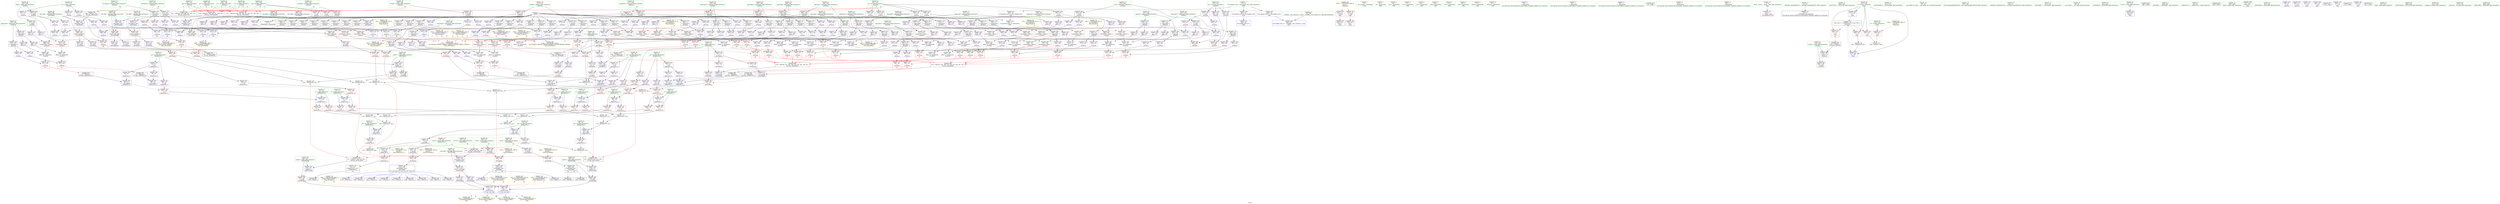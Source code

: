 digraph "SVFG" {
	label="SVFG";

	Node0x55fcb8374b70 [shape=record,color=grey,label="{NodeID: 0\nNullPtr}"];
	Node0x55fcb8374b70 -> Node0x55fcb838c780[style=solid];
	Node0x55fcb8374b70 -> Node0x55fcb838c880[style=solid];
	Node0x55fcb8374b70 -> Node0x55fcb838c950[style=solid];
	Node0x55fcb8374b70 -> Node0x55fcb838ca20[style=solid];
	Node0x55fcb8374b70 -> Node0x55fcb838caf0[style=solid];
	Node0x55fcb8374b70 -> Node0x55fcb838cbc0[style=solid];
	Node0x55fcb8374b70 -> Node0x55fcb838cc90[style=solid];
	Node0x55fcb8374b70 -> Node0x55fcb838cd60[style=solid];
	Node0x55fcb8374b70 -> Node0x55fcb838ce30[style=solid];
	Node0x55fcb8374b70 -> Node0x55fcb838cf00[style=solid];
	Node0x55fcb8374b70 -> Node0x55fcb838cfd0[style=solid];
	Node0x55fcb8374b70 -> Node0x55fcb838d0a0[style=solid];
	Node0x55fcb8374b70 -> Node0x55fcb838d170[style=solid];
	Node0x55fcb8374b70 -> Node0x55fcb838d240[style=solid];
	Node0x55fcb8374b70 -> Node0x55fcb838d310[style=solid];
	Node0x55fcb8374b70 -> Node0x55fcb838d3e0[style=solid];
	Node0x55fcb8374b70 -> Node0x55fcb838d4b0[style=solid];
	Node0x55fcb8374b70 -> Node0x55fcb8391e80[style=solid];
	Node0x55fcb8374b70 -> Node0x55fcb8391f50[style=solid];
	Node0x55fcb8374b70 -> Node0x55fcb8392020[style=solid];
	Node0x55fcb8374b70 -> Node0x55fcb83920f0[style=solid];
	Node0x55fcb8374b70 -> Node0x55fcb83921c0[style=solid];
	Node0x55fcb8374b70 -> Node0x55fcb8392290[style=solid];
	Node0x55fcb8374b70 -> Node0x55fcb8392360[style=solid];
	Node0x55fcb8374b70 -> Node0x55fcb8392430[style=solid];
	Node0x55fcb8374b70 -> Node0x55fcb8392500[style=solid];
	Node0x55fcb8374b70 -> Node0x55fcb83925d0[style=solid];
	Node0x55fcb8374b70 -> Node0x55fcb83926a0[style=solid];
	Node0x55fcb8374b70 -> Node0x55fcb8392770[style=solid];
	Node0x55fcb8374b70 -> Node0x55fcb8398a20[style=solid];
	Node0x55fcb8398d90 [shape=record,color=blue,label="{NodeID: 443\n93\<--56\n\<--p2.coerce1\n_Z4doit1PS_S_\n}"];
	Node0x55fcb8398d90 -> Node0x55fcb83a0160[style=dashed];
	Node0x55fcb839c2d0 [shape=record,color=purple,label="{NodeID: 277\n711\<--376\noffset_1\<--\n}"];
	Node0x55fcb839c2d0 -> Node0x55fcb83ab0a0[style=solid];
	Node0x55fcb838d240 [shape=record,color=black,label="{NodeID: 111\n365\<--3\n\<--dummyVal\n_Z5solvei\n}"];
	Node0x55fcb838d240 -> Node0x55fcb83aaaf0[style=solid];
	Node0x55fcb83d37e0 [shape=record,color=yellow,style=double,label="{NodeID: 720\n54V_1 = ENCHI(MR_54V_0)\npts\{1880001 \}\nFun[_Z5solvei]|{|<s2>27}}"];
	Node0x55fcb83d37e0 -> Node0x55fcb8397a50[style=dashed];
	Node0x55fcb83d37e0 -> Node0x55fcb8397d90[style=dashed];
	Node0x55fcb83d37e0:s2 -> Node0x55fcb83a4050[style=dashed,color=red];
	Node0x55fcb8396050 [shape=record,color=red,label="{NodeID: 388\n462\<--461\n\<--y\n_Z5solvei\n|{<s0>38}}"];
	Node0x55fcb8396050:s0 -> Node0x55fcb840b6e0[style=solid,color=red];
	Node0x55fcb8391710 [shape=record,color=purple,label="{NodeID: 222\n667\<--259\noffset_0\<--\n}"];
	Node0x55fcb8391710 -> Node0x55fcb83977e0[style=solid];
	Node0x55fcb838dbf0 [shape=record,color=green,label="{NodeID: 56\n209\<--210\nagg.tmp8\<--agg.tmp8_field_insensitive\n_Z5solvei\n}"];
	Node0x55fcb838dbf0 -> Node0x55fcb8393e30[style=solid];
	Node0x55fcb838dbf0 -> Node0x55fcb8393f00[style=solid];
	Node0x55fcb83ab7f0 [shape=record,color=blue,label="{NodeID: 499\n439\<--440\n\<--\n_Z5solvei\n|{<s0>39}}"];
	Node0x55fcb83ab7f0:s0 -> Node0x55fcb83a2200[style=dashed,color=red];
	Node0x55fcb839f050 [shape=record,color=red,label="{NodeID: 333\n627\<--21\n\<--stdout\nmain\n}"];
	Node0x55fcb839f050 -> Node0x55fcb8395c40[style=solid];
	Node0x55fcb83948c0 [shape=record,color=black,label="{NodeID: 167\n376\<--223\n\<--agg.tmp16\n_Z5solvei\n}"];
	Node0x55fcb83948c0 -> Node0x55fcb839c200[style=solid];
	Node0x55fcb83948c0 -> Node0x55fcb839c2d0[style=solid];
	Node0x55fcb837f310 [shape=record,color=green,label="{NodeID: 1\n7\<--1\n__dso_handle\<--dummyObj\nGlob }"];
	Node0x55fcb8398e60 [shape=record,color=blue,label="{NodeID: 444\n96\<--57\n\<--p3.coerce0\n_Z4doit1PS_S_\n}"];
	Node0x55fcb8398e60 -> Node0x55fcb839ffc0[style=dashed];
	Node0x55fcb839c3a0 [shape=record,color=purple,label="{NodeID: 278\n709\<--377\noffset_0\<--\n}"];
	Node0x55fcb839c3a0 -> Node0x55fcb8398340[style=solid];
	Node0x55fcb838d310 [shape=record,color=black,label="{NodeID: 112\n368\<--3\n\<--dummyVal\n_Z5solvei\n}"];
	Node0x55fcb838d310 -> Node0x55fcb83aabc0[style=solid];
	Node0x55fcb8396120 [shape=record,color=red,label="{NodeID: 389\n473\<--472\n\<--\n_Z5solvei\n|{<s0>39}}"];
	Node0x55fcb8396120:s0 -> Node0x55fcb8409510[style=solid,color=red];
	Node0x55fcb83917e0 [shape=record,color=purple,label="{NodeID: 223\n670\<--259\noffset_1\<--\n}"];
	Node0x55fcb83917e0 -> Node0x55fcb83978b0[style=solid];
	Node0x55fcb838dcc0 [shape=record,color=green,label="{NodeID: 57\n211\<--212\nagg.tmp9\<--agg.tmp9_field_insensitive\n_Z5solvei\n}"];
	Node0x55fcb838dcc0 -> Node0x55fcb8393fd0[style=solid];
	Node0x55fcb838dcc0 -> Node0x55fcb83940a0[style=solid];
	Node0x55fcb83ab8c0 [shape=record,color=blue,label="{NodeID: 500\n442\<--443\n\<--\n_Z5solvei\n|{<s0>39}}"];
	Node0x55fcb83ab8c0:s0 -> Node0x55fcb83a2310[style=dashed,color=red];
	Node0x55fcb839f120 [shape=record,color=red,label="{NodeID: 334\n118\<--67\n\<--a\n_Z4doit1PS_S_\n}"];
	Node0x55fcb839f120 -> Node0x55fcb83b7680[style=solid];
	Node0x55fcb8394990 [shape=record,color=black,label="{NodeID: 168\n389\<--223\n\<--agg.tmp16\n_Z5solvei\n}"];
	Node0x55fcb8394990 -> Node0x55fcb839c880[style=solid];
	Node0x55fcb8394990 -> Node0x55fcb839c950[style=solid];
	Node0x55fcb837f3a0 [shape=record,color=green,label="{NodeID: 2\n8\<--1\n.str\<--dummyObj\nGlob }"];
	Node0x55fcb83a2200 [shape=record,color=yellow,style=double,label="{NodeID: 777\n186V_1 = ENCHI(MR_186V_0)\npts\{1820000 2280000 \}\nFun[_ZN1PplES_]}"];
	Node0x55fcb83a2200 -> Node0x55fcb8396bb0[style=dashed];
	Node0x55fcb8398f30 [shape=record,color=blue,label="{NodeID: 445\n98\<--58\n\<--p3.coerce1\n_Z4doit1PS_S_\n}"];
	Node0x55fcb8398f30 -> Node0x55fcb83a0230[style=dashed];
	Node0x55fcb839c470 [shape=record,color=purple,label="{NodeID: 279\n712\<--377\noffset_1\<--\n}"];
	Node0x55fcb839c470 -> Node0x55fcb8398410[style=solid];
	Node0x55fcb838d3e0 [shape=record,color=black,label="{NodeID: 113\n397\<--3\n\<--dummyVal\n_Z5solvei\n}"];
	Node0x55fcb838d3e0 -> Node0x55fcb83ab170[style=solid];
	Node0x55fcb83961f0 [shape=record,color=red,label="{NodeID: 390\n475\<--474\n\<--\n_Z5solvei\n|{<s0>39}}"];
	Node0x55fcb83961f0:s0 -> Node0x55fcb8409690[style=solid,color=red];
	Node0x55fcb83918b0 [shape=record,color=purple,label="{NodeID: 224\n266\<--265\n\<--\n_Z5solvei\n}"];
	Node0x55fcb83918b0 -> Node0x55fcb83a0710[style=solid];
	Node0x55fcb838dd90 [shape=record,color=green,label="{NodeID: 58\n213\<--214\ngamma\<--gamma_field_insensitive\n_Z5solvei\n}"];
	Node0x55fcb838dd90 -> Node0x55fcb8394170[style=solid];
	Node0x55fcb838dd90 -> Node0x55fcb8394240[style=solid];
	Node0x55fcb83ab990 [shape=record,color=blue, style = dotted,label="{NodeID: 501\n720\<--722\noffset_0\<--dummyVal\n_Z5solvei\n}"];
	Node0x55fcb83ab990 -> Node0x55fcb8395eb0[style=dashed];
	Node0x55fcb839f1f0 [shape=record,color=red,label="{NodeID: 335\n134\<--67\n\<--a\n_Z4doit1PS_S_\n}"];
	Node0x55fcb839f1f0 -> Node0x55fcb83b7200[style=solid];
	Node0x55fcb8394a60 [shape=record,color=black,label="{NodeID: 169\n477\<--225\n\<--ans\n_Z5solvei\n}"];
	Node0x55fcb8394a60 -> Node0x55fcb839e0e0[style=solid];
	Node0x55fcb8394a60 -> Node0x55fcb839e1b0[style=solid];
	Node0x55fcb837f430 [shape=record,color=green,label="{NodeID: 3\n10\<--1\n.str.1\<--dummyObj\nGlob }"];
	Node0x55fcb83a2310 [shape=record,color=yellow,style=double,label="{NodeID: 778\n188V_1 = ENCHI(MR_188V_0)\npts\{1820001 2280001 \}\nFun[_ZN1PplES_]}"];
	Node0x55fcb83a2310 -> Node0x55fcb8396d50[style=dashed];
	Node0x55fcb8399000 [shape=record,color=blue,label="{NodeID: 446\n67\<--101\na\<--\n_Z4doit1PS_S_\n}"];
	Node0x55fcb8399000 -> Node0x55fcb839f120[style=dashed];
	Node0x55fcb8399000 -> Node0x55fcb839f1f0[style=dashed];
	Node0x55fcb839c540 [shape=record,color=purple,label="{NodeID: 280\n380\<--379\n\<--\n_Z5solvei\n}"];
	Node0x55fcb839c540 -> Node0x55fcb83a1270[style=solid];
	Node0x55fcb838d4b0 [shape=record,color=black,label="{NodeID: 114\n400\<--3\n\<--dummyVal\n_Z5solvei\n}"];
	Node0x55fcb838d4b0 -> Node0x55fcb83ab240[style=solid];
	Node0x55fcb83962c0 [shape=record,color=red,label="{NodeID: 391\n490\<--489\n\<--x32\n_Z5solvei\n}"];
	Node0x55fcb8391980 [shape=record,color=purple,label="{NodeID: 225\n268\<--265\n\<--\n_Z5solvei\n}"];
	Node0x55fcb8391980 -> Node0x55fcb83a07e0[style=solid];
	Node0x55fcb838de60 [shape=record,color=green,label="{NodeID: 59\n215\<--216\nagg.tmp12\<--agg.tmp12_field_insensitive\n_Z5solvei\n}"];
	Node0x55fcb838de60 -> Node0x55fcb8394310[style=solid];
	Node0x55fcb838de60 -> Node0x55fcb83943e0[style=solid];
	Node0x55fcb83aba60 [shape=record,color=blue, style = dotted,label="{NodeID: 502\n723\<--725\noffset_1\<--dummyVal\n_Z5solvei\n}"];
	Node0x55fcb83aba60 -> Node0x55fcb8395f80[style=dashed];
	Node0x55fcb839f2c0 [shape=record,color=red,label="{NodeID: 336\n121\<--69\n\<--b\n_Z4doit1PS_S_\n}"];
	Node0x55fcb839f2c0 -> Node0x55fcb83b7500[style=solid];
	Node0x55fcb8394b30 [shape=record,color=black,label="{NodeID: 170\n438\<--227\n\<--ref.tmp18\n_Z5solvei\n}"];
	Node0x55fcb8394b30 -> Node0x55fcb839d580[style=solid];
	Node0x55fcb8394b30 -> Node0x55fcb839d650[style=solid];
	Node0x55fcb837f4c0 [shape=record,color=green,label="{NodeID: 4\n12\<--1\n.str.2\<--dummyObj\nGlob }"];
	Node0x55fcb83a2420 [shape=record,color=yellow,style=double,label="{NodeID: 779\n190V_1 = ENCHI(MR_190V_0)\npts\{5570000 5570001 \}\nFun[_ZN1PplES_]|{<s0>45|<s1>45}}"];
	Node0x55fcb83a2420:s0 -> Node0x55fcb83999c0[style=dashed,color=red];
	Node0x55fcb83a2420:s1 -> Node0x55fcb8399a90[style=dashed,color=red];
	Node0x55fcb83990d0 [shape=record,color=blue,label="{NodeID: 447\n69\<--104\nb\<--\n_Z4doit1PS_S_\n}"];
	Node0x55fcb83990d0 -> Node0x55fcb839f2c0[style=dashed];
	Node0x55fcb83990d0 -> Node0x55fcb839f390[style=dashed];
	Node0x55fcb839c610 [shape=record,color=purple,label="{NodeID: 281\n382\<--379\n\<--\n_Z5solvei\n}"];
	Node0x55fcb839c610 -> Node0x55fcb83a1340[style=solid];
	Node0x55fcb8391e80 [shape=record,color=black,label="{NodeID: 115\n413\<--3\n\<--dummyVal\n_Z5solvei\n}"];
	Node0x55fcb8391e80 -> Node0x55fcb83ab4b0[style=solid];
	Node0x55fcb8396390 [shape=record,color=red,label="{NodeID: 392\n492\<--491\n\<--y33\n_Z5solvei\n}"];
	Node0x55fcb8391a50 [shape=record,color=purple,label="{NodeID: 226\n274\<--273\n\<--\n_Z5solvei\n}"];
	Node0x55fcb8391a50 -> Node0x55fcb83a9ab0[style=solid];
	Node0x55fcb838df30 [shape=record,color=green,label="{NodeID: 60\n217\<--218\na\<--a_field_insensitive\n_Z5solvei\n}"];
	Node0x55fcb838df30 -> Node0x55fcb83944b0[style=solid];
	Node0x55fcb838df30 -> Node0x55fcb8391230[style=solid];
	Node0x55fcb838df30 -> Node0x55fcb8391300[style=solid];
	Node0x55fcb83abb30 [shape=record,color=blue,label="{NodeID: 503\n455\<--456\n\<--\n_Z5solvei\n|{<s0>38}}"];
	Node0x55fcb83abb30:s0 -> Node0x55fcb83a49e0[style=dashed,color=red];
	Node0x55fcb839f390 [shape=record,color=red,label="{NodeID: 337\n129\<--69\n\<--b\n_Z4doit1PS_S_\n}"];
	Node0x55fcb839f390 -> Node0x55fcb83b7b00[style=solid];
	Node0x55fcb8394c00 [shape=record,color=black,label="{NodeID: 171\n423\<--229\n\<--agg.tmp19\n_Z5solvei\n}"];
	Node0x55fcb8394c00 -> Node0x55fcb839d240[style=solid];
	Node0x55fcb8394c00 -> Node0x55fcb839d310[style=solid];
	Node0x55fcb837f8f0 [shape=record,color=green,label="{NodeID: 5\n14\<--1\n.str.3\<--dummyObj\nGlob }"];
	Node0x55fcb83a2500 [shape=record,color=yellow,style=double,label="{NodeID: 780\n2V_1 = ENCHI(MR_2V_0)\npts\{60 \}\nFun[_Z4doit1PS_S_]}"];
	Node0x55fcb83a2500 -> Node0x55fcb83a0300[style=dashed];
	Node0x55fcb83991a0 [shape=record,color=blue,label="{NodeID: 448\n71\<--107\nc\<--\n_Z4doit1PS_S_\n}"];
	Node0x55fcb83991a0 -> Node0x55fcb839f460[style=dashed];
	Node0x55fcb83991a0 -> Node0x55fcb839f530[style=dashed];
	Node0x55fcb839c6e0 [shape=record,color=purple,label="{NodeID: 282\n385\<--384\n\<--\n_Z5solvei\n}"];
	Node0x55fcb839c6e0 -> Node0x55fcb83a1410[style=solid];
	Node0x55fcb8391f50 [shape=record,color=black,label="{NodeID: 116\n416\<--3\n\<--dummyVal\n_Z5solvei\n}"];
	Node0x55fcb8391f50 -> Node0x55fcb83ab580[style=solid];
	Node0x55fcb8396460 [shape=record,color=red,label="{NodeID: 393\n501\<--498\nthis1\<--this.addr\n_ZN1PC2Ev\n}"];
	Node0x55fcb8391b20 [shape=record,color=purple,label="{NodeID: 227\n277\<--273\n\<--\n_Z5solvei\n}"];
	Node0x55fcb8391b20 -> Node0x55fcb83a9b80[style=solid];
	Node0x55fcb838e000 [shape=record,color=green,label="{NodeID: 61\n219\<--220\nagg.tmp14\<--agg.tmp14_field_insensitive\n_Z5solvei\n}"];
	Node0x55fcb838e000 -> Node0x55fcb8394580[style=solid];
	Node0x55fcb838e000 -> Node0x55fcb8394650[style=solid];
	Node0x55fcb83abc00 [shape=record,color=blue,label="{NodeID: 504\n458\<--459\n\<--\n_Z5solvei\n|{<s0>38}}"];
	Node0x55fcb83abc00:s0 -> Node0x55fcb83a4af0[style=dashed,color=red];
	Node0x55fcb839f460 [shape=record,color=red,label="{NodeID: 338\n126\<--71\n\<--c\n_Z4doit1PS_S_\n}"];
	Node0x55fcb839f460 -> Node0x55fcb83b7800[style=solid];
	Node0x55fcb8394cd0 [shape=record,color=black,label="{NodeID: 172\n430\<--229\n\<--agg.tmp19\n_Z5solvei\n}"];
	Node0x55fcb8394cd0 -> Node0x55fcb839d3e0[style=solid];
	Node0x55fcb8394cd0 -> Node0x55fcb839d4b0[style=solid];
	Node0x55fcb837f980 [shape=record,color=green,label="{NodeID: 6\n16\<--1\nstdin\<--dummyObj\nGlob }"];
	Node0x55fcb8399270 [shape=record,color=blue,label="{NodeID: 449\n73\<--110\nd\<--\n_Z4doit1PS_S_\n}"];
	Node0x55fcb8399270 -> Node0x55fcb839f600[style=dashed];
	Node0x55fcb8399270 -> Node0x55fcb839f6d0[style=dashed];
	Node0x55fcb839c7b0 [shape=record,color=purple,label="{NodeID: 283\n387\<--384\n\<--\n_Z5solvei\n}"];
	Node0x55fcb839c7b0 -> Node0x55fcb83a14e0[style=solid];
	Node0x55fcb8392020 [shape=record,color=black,label="{NodeID: 117\n425\<--3\n\<--dummyVal\n_Z5solvei\n}"];
	Node0x55fcb8392020 -> Node0x55fcb83ab650[style=solid];
	Node0x55fcb8396530 [shape=record,color=red,label="{NodeID: 394\n508\<--505\nthis1\<--this.addr\n_ZN1P4loadEv\n}"];
	Node0x55fcb8396530 -> Node0x55fcb839e280[style=solid];
	Node0x55fcb8396530 -> Node0x55fcb839e350[style=solid];
	Node0x55fcb8391bf0 [shape=record,color=purple,label="{NodeID: 228\n672\<--280\noffset_0\<--\n}"];
	Node0x55fcb8391bf0 -> Node0x55fcb83a9c50[style=solid];
	Node0x55fcb838e0d0 [shape=record,color=green,label="{NodeID: 62\n221\<--222\nagg.tmp15\<--agg.tmp15_field_insensitive\n_Z5solvei\n}"];
	Node0x55fcb838e0d0 -> Node0x55fcb8394720[style=solid];
	Node0x55fcb838e0d0 -> Node0x55fcb83947f0[style=solid];
	Node0x55fcb83abcd0 [shape=record,color=blue,label="{NodeID: 505\n465\<--466\n\<--\n_Z5solvei\n}"];
	Node0x55fcb83abcd0 -> Node0x55fcb8396120[style=dashed];
	Node0x55fcb839f530 [shape=record,color=red,label="{NodeID: 339\n137\<--71\n\<--c\n_Z4doit1PS_S_\n}"];
	Node0x55fcb839f530 -> Node0x55fcb83b6a80[style=solid];
	Node0x55fcb8394da0 [shape=record,color=black,label="{NodeID: 173\n411\<--231\n\<--ref.tmp20\n_Z5solvei\n}"];
	Node0x55fcb8394da0 -> Node0x55fcb839d0a0[style=solid];
	Node0x55fcb8394da0 -> Node0x55fcb839d170[style=solid];
	Node0x55fcb837fa10 [shape=record,color=green,label="{NodeID: 7\n17\<--1\n.str.4\<--dummyObj\nGlob }"];
	Node0x55fcb8399340 [shape=record,color=blue,label="{NodeID: 450\n75\<--113\ne\<--\n_Z4doit1PS_S_\n}"];
	Node0x55fcb8399340 -> Node0x55fcb839f7a0[style=dashed];
	Node0x55fcb8399340 -> Node0x55fcb839f870[style=dashed];
	Node0x55fcb839c880 [shape=record,color=purple,label="{NodeID: 284\n390\<--389\n\<--\n_Z5solvei\n}"];
	Node0x55fcb839c880 -> Node0x55fcb83a15b0[style=solid];
	Node0x55fcb83920f0 [shape=record,color=black,label="{NodeID: 118\n428\<--3\n\<--dummyVal\n_Z5solvei\n}"];
	Node0x55fcb83920f0 -> Node0x55fcb83ab720[style=solid];
	Node0x55fcb8396600 [shape=record,color=red,label="{NodeID: 395\n532\<--524\nthis1\<--this.addr\n_ZN1PmiES_\n}"];
	Node0x55fcb8396600 -> Node0x55fcb839e760[style=solid];
	Node0x55fcb8396600 -> Node0x55fcb839e830[style=solid];
	Node0x55fcb8391cc0 [shape=record,color=purple,label="{NodeID: 229\n675\<--280\noffset_1\<--\n}"];
	Node0x55fcb8391cc0 -> Node0x55fcb83a9d20[style=solid];
	Node0x55fcb838e1a0 [shape=record,color=green,label="{NodeID: 63\n223\<--224\nagg.tmp16\<--agg.tmp16_field_insensitive\n_Z5solvei\n}"];
	Node0x55fcb838e1a0 -> Node0x55fcb83948c0[style=solid];
	Node0x55fcb838e1a0 -> Node0x55fcb8394990[style=solid];
	Node0x55fcb83abda0 [shape=record,color=blue,label="{NodeID: 506\n468\<--469\n\<--\n_Z5solvei\n}"];
	Node0x55fcb83abda0 -> Node0x55fcb83961f0[style=dashed];
	Node0x55fcb839f600 [shape=record,color=red,label="{NodeID: 340\n122\<--73\n\<--d\n_Z4doit1PS_S_\n}"];
	Node0x55fcb839f600 -> Node0x55fcb83b7500[style=solid];
	Node0x55fcb8394e70 [shape=record,color=black,label="{NodeID: 174\n402\<--233\n\<--agg.tmp21\n_Z5solvei\n}"];
	Node0x55fcb8394e70 -> Node0x55fcb839cbc0[style=solid];
	Node0x55fcb8394e70 -> Node0x55fcb839cc90[style=solid];
	Node0x55fcb837faa0 [shape=record,color=green,label="{NodeID: 8\n19\<--1\n.str.5\<--dummyObj\nGlob }"];
	Node0x55fcb8399410 [shape=record,color=blue,label="{NodeID: 451\n77\<--116\nf\<--\n_Z4doit1PS_S_\n}"];
	Node0x55fcb8399410 -> Node0x55fcb839f940[style=dashed];
	Node0x55fcb8399410 -> Node0x55fcb839fa10[style=dashed];
	Node0x55fcb839c950 [shape=record,color=purple,label="{NodeID: 285\n392\<--389\n\<--\n_Z5solvei\n}"];
	Node0x55fcb839c950 -> Node0x55fcb83a1680[style=solid];
	Node0x55fcb83921c0 [shape=record,color=black,label="{NodeID: 119\n440\<--3\n\<--dummyVal\n_Z5solvei\n}"];
	Node0x55fcb83921c0 -> Node0x55fcb83ab7f0[style=solid];
	Node0x55fcb83966d0 [shape=record,color=red,label="{NodeID: 396\n534\<--533\n\<--x\n_ZN1PmiES_\n}"];
	Node0x55fcb83966d0 -> Node0x55fcb83b7e00[style=solid];
	Node0x55fcb8391d90 [shape=record,color=purple,label="{NodeID: 230\n673\<--281\noffset_0\<--\n}"];
	Node0x55fcb8391d90 -> Node0x55fcb8397980[style=solid];
	Node0x55fcb838e270 [shape=record,color=green,label="{NodeID: 64\n225\<--226\nans\<--ans_field_insensitive\n_Z5solvei\n}"];
	Node0x55fcb838e270 -> Node0x55fcb8394a60[style=solid];
	Node0x55fcb838e270 -> Node0x55fcb83913d0[style=solid];
	Node0x55fcb838e270 -> Node0x55fcb83914a0[style=solid];
	Node0x55fcb83abe70 [shape=record,color=blue,label="{NodeID: 507\n478\<--479\n\<--\n_Z5solvei\n}"];
	Node0x55fcb83abe70 -> Node0x55fcb83962c0[style=dashed];
	Node0x55fcb839f6d0 [shape=record,color=red,label="{NodeID: 341\n138\<--73\n\<--d\n_Z4doit1PS_S_\n}"];
	Node0x55fcb839f6d0 -> Node0x55fcb83b6a80[style=solid];
	Node0x55fcb8394f40 [shape=record,color=black,label="{NodeID: 175\n405\<--233\n\<--agg.tmp21\n_Z5solvei\n}"];
	Node0x55fcb8394f40 -> Node0x55fcb839cf00[style=solid];
	Node0x55fcb8394f40 -> Node0x55fcb839cfd0[style=solid];
	Node0x55fcb837fb30 [shape=record,color=green,label="{NodeID: 9\n21\<--1\nstdout\<--dummyObj\nGlob }"];
	Node0x55fcb83e6790 [shape=record,color=yellow,style=double,label="{NodeID: 950\n34V_2 = CSCHI(MR_34V_1)\npts\{600000 600001 \}\nCS[]}"];
	Node0x55fcb83994e0 [shape=record,color=blue,label="{NodeID: 452\n79\<--124\ndd\<--sub\n_Z4doit1PS_S_\n}"];
	Node0x55fcb83994e0 -> Node0x55fcb839fae0[style=dashed];
	Node0x55fcb83994e0 -> Node0x55fcb839fbb0[style=dashed];
	Node0x55fcb839ca20 [shape=record,color=purple,label="{NodeID: 286\n396\<--395\n\<--\n_Z5solvei\n}"];
	Node0x55fcb839ca20 -> Node0x55fcb83ab170[style=solid];
	Node0x55fcb8392290 [shape=record,color=black,label="{NodeID: 120\n443\<--3\n\<--dummyVal\n_Z5solvei\n}"];
	Node0x55fcb8392290 -> Node0x55fcb83ab8c0[style=solid];
	Node0x55fcb83967a0 [shape=record,color=red,label="{NodeID: 397\n536\<--535\n\<--x2\n_ZN1PmiES_\n}"];
	Node0x55fcb83967a0 -> Node0x55fcb83b7e00[style=solid];
	Node0x55fcb8399d70 [shape=record,color=purple,label="{NodeID: 231\n676\<--281\noffset_1\<--\n}"];
	Node0x55fcb8399d70 -> Node0x55fcb8397a50[style=solid];
	Node0x55fcb838e340 [shape=record,color=green,label="{NodeID: 65\n227\<--228\nref.tmp18\<--ref.tmp18_field_insensitive\n_Z5solvei\n|{|<s1>39}}"];
	Node0x55fcb838e340 -> Node0x55fcb8394b30[style=solid];
	Node0x55fcb838e340:s1 -> Node0x55fcb8409300[style=solid,color=red];
	Node0x55fcb83abf40 [shape=record,color=blue,label="{NodeID: 508\n481\<--482\n\<--\n_Z5solvei\n}"];
	Node0x55fcb83abf40 -> Node0x55fcb8396390[style=dashed];
	Node0x55fcb839f7a0 [shape=record,color=red,label="{NodeID: 342\n119\<--75\n\<--e\n_Z4doit1PS_S_\n}"];
	Node0x55fcb839f7a0 -> Node0x55fcb83b7680[style=solid];
	Node0x55fcb8395010 [shape=record,color=black,label="{NodeID: 176\n464\<--235\n\<--agg.tmp25\n_Z5solvei\n}"];
	Node0x55fcb8395010 -> Node0x55fcb839dda0[style=solid];
	Node0x55fcb8395010 -> Node0x55fcb839de70[style=solid];
	Node0x55fcb837fbc0 [shape=record,color=green,label="{NodeID: 10\n22\<--1\n_ZSt3cin\<--dummyObj\nGlob }"];
	Node0x55fcb83e68f0 [shape=record,color=yellow,style=double,label="{NodeID: 951\n172V_2 = CSCHI(MR_172V_1)\npts\{5210000 5210001 \}\nCS[]}"];
	Node0x55fcb83995b0 [shape=record,color=blue,label="{NodeID: 453\n81\<--132\ndx\<--sub8\n_Z4doit1PS_S_\n}"];
	Node0x55fcb83995b0 -> Node0x55fcb839fc80[style=dashed];
	Node0x55fcb839caf0 [shape=record,color=purple,label="{NodeID: 287\n399\<--395\n\<--\n_Z5solvei\n}"];
	Node0x55fcb839caf0 -> Node0x55fcb83ab240[style=solid];
	Node0x55fcb8392360 [shape=record,color=black,label="{NodeID: 121\n456\<--3\n\<--dummyVal\n_Z5solvei\n}"];
	Node0x55fcb8392360 -> Node0x55fcb83abb30[style=solid];
	Node0x55fcb8396870 [shape=record,color=red,label="{NodeID: 398\n539\<--538\n\<--y\n_ZN1PmiES_\n}"];
	Node0x55fcb8396870 -> Node0x55fcb83b7f80[style=solid];
	Node0x55fcb8399e40 [shape=record,color=purple,label="{NodeID: 232\n284\<--283\n\<--\n_Z5solvei\n}"];
	Node0x55fcb8399e40 -> Node0x55fcb83a08b0[style=solid];
	Node0x55fcb838e410 [shape=record,color=green,label="{NodeID: 66\n229\<--230\nagg.tmp19\<--agg.tmp19_field_insensitive\n_Z5solvei\n}"];
	Node0x55fcb838e410 -> Node0x55fcb8394c00[style=solid];
	Node0x55fcb838e410 -> Node0x55fcb8394cd0[style=solid];
	Node0x55fcb83ac010 [shape=record,color=blue,label="{NodeID: 509\n498\<--497\nthis.addr\<--this\n_ZN1PC2Ev\n}"];
	Node0x55fcb83ac010 -> Node0x55fcb8396460[style=dashed];
	Node0x55fcb839f870 [shape=record,color=red,label="{NodeID: 343\n127\<--75\n\<--e\n_Z4doit1PS_S_\n}"];
	Node0x55fcb839f870 -> Node0x55fcb83b7800[style=solid];
	Node0x55fcb83950e0 [shape=record,color=black,label="{NodeID: 177\n471\<--235\n\<--agg.tmp25\n_Z5solvei\n}"];
	Node0x55fcb83950e0 -> Node0x55fcb839df40[style=solid];
	Node0x55fcb83950e0 -> Node0x55fcb839e010[style=solid];
	Node0x55fcb8389770 [shape=record,color=green,label="{NodeID: 11\n24\<--1\n\<--dummyObj\nCan only get source location for instruction, argument, global var or function.}"];
	Node0x55fcb83e6a50 [shape=record,color=yellow,style=double,label="{NodeID: 952\n190V_2 = CSCHI(MR_190V_1)\npts\{5570000 5570001 \}\nCS[]}"];
	Node0x55fcb8399680 [shape=record,color=blue,label="{NodeID: 454\n83\<--140\ndy\<--sub11\n_Z4doit1PS_S_\n}"];
	Node0x55fcb8399680 -> Node0x55fcb839fd50[style=dashed];
	Node0x55fcb839cbc0 [shape=record,color=purple,label="{NodeID: 288\n714\<--402\noffset_0\<--\n}"];
	Node0x55fcb839cbc0 -> Node0x55fcb83ab310[style=solid];
	Node0x55fcb8392430 [shape=record,color=black,label="{NodeID: 122\n459\<--3\n\<--dummyVal\n_Z5solvei\n}"];
	Node0x55fcb8392430 -> Node0x55fcb83abc00[style=solid];
	Node0x55fcb8396940 [shape=record,color=red,label="{NodeID: 399\n541\<--540\n\<--y3\n_ZN1PmiES_\n}"];
	Node0x55fcb8396940 -> Node0x55fcb83b7f80[style=solid];
	Node0x55fcb8399f10 [shape=record,color=purple,label="{NodeID: 233\n286\<--283\n\<--\n_Z5solvei\n}"];
	Node0x55fcb8399f10 -> Node0x55fcb83a0980[style=solid];
	Node0x55fcb838e4e0 [shape=record,color=green,label="{NodeID: 67\n231\<--232\nref.tmp20\<--ref.tmp20_field_insensitive\n_Z5solvei\n|{|<s1>34}}"];
	Node0x55fcb838e4e0 -> Node0x55fcb8394da0[style=solid];
	Node0x55fcb838e4e0:s1 -> Node0x55fcb840b590[style=solid,color=red];
	Node0x55fcb83ac0e0 [shape=record,color=blue,label="{NodeID: 510\n505\<--504\nthis.addr\<--this\n_ZN1P4loadEv\n}"];
	Node0x55fcb83ac0e0 -> Node0x55fcb8396530[style=dashed];
	Node0x55fcb839f940 [shape=record,color=red,label="{NodeID: 344\n130\<--77\n\<--f\n_Z4doit1PS_S_\n}"];
	Node0x55fcb839f940 -> Node0x55fcb83b7b00[style=solid];
	Node0x55fcb83951b0 [shape=record,color=black,label="{NodeID: 178\n454\<--237\n\<--ref.tmp26\n_Z5solvei\n}"];
	Node0x55fcb83951b0 -> Node0x55fcb839dc00[style=solid];
	Node0x55fcb83951b0 -> Node0x55fcb839dcd0[style=solid];
	Node0x55fcb8389830 [shape=record,color=green,label="{NodeID: 12\n261\<--1\n\<--dummyObj\nCan only get source location for instruction, argument, global var or function.}"];
	Node0x55fcb83e6bb0 [shape=record,color=yellow,style=double,label="{NodeID: 953\n202V_2 = CSCHI(MR_202V_1)\npts\{5870000 5870001 \}\nCS[]}"];
	Node0x55fcb8399750 [shape=record,color=blue,label="{NodeID: 455\n158\<--155\nthis.addr\<--this\n_ZN1PC2Edd\n}"];
	Node0x55fcb8399750 -> Node0x55fcb83a03d0[style=dashed];
	Node0x55fcb839cc90 [shape=record,color=purple,label="{NodeID: 289\n717\<--402\noffset_1\<--\n}"];
	Node0x55fcb839cc90 -> Node0x55fcb83ab3e0[style=solid];
	Node0x55fcb8392500 [shape=record,color=black,label="{NodeID: 123\n466\<--3\n\<--dummyVal\n_Z5solvei\n}"];
	Node0x55fcb8392500 -> Node0x55fcb83abcd0[style=solid];
	Node0x55fcb8396a10 [shape=record,color=red,label="{NodeID: 400\n545\<--544\n\<--\n_ZN1PmiES_\n}"];
	Node0x55fcb8396a10 -> Node0x55fcb83955c0[style=solid];
	Node0x55fcb8399fe0 [shape=record,color=purple,label="{NodeID: 234\n290\<--289\n\<--\n_Z5solvei\n}"];
	Node0x55fcb8399fe0 -> Node0x55fcb83a9df0[style=solid];
	Node0x55fcb838e5b0 [shape=record,color=green,label="{NodeID: 68\n233\<--234\nagg.tmp21\<--agg.tmp21_field_insensitive\n_Z5solvei\n}"];
	Node0x55fcb838e5b0 -> Node0x55fcb8394e70[style=solid];
	Node0x55fcb838e5b0 -> Node0x55fcb8394f40[style=solid];
	Node0x55fcb83ac1b0 [shape=record,color=blue,label="{NodeID: 511\n527\<--518\n\<--a.coerce0\n_ZN1PmiES_\n}"];
	Node0x55fcb83ac1b0 -> Node0x55fcb83967a0[style=dashed];
	Node0x55fcb839fa10 [shape=record,color=red,label="{NodeID: 345\n135\<--77\n\<--f\n_Z4doit1PS_S_\n}"];
	Node0x55fcb839fa10 -> Node0x55fcb83b7200[style=solid];
	Node0x55fcb8395280 [shape=record,color=black,label="{NodeID: 179\n445\<--239\n\<--agg.tmp27\n_Z5solvei\n}"];
	Node0x55fcb8395280 -> Node0x55fcb839d720[style=solid];
	Node0x55fcb8395280 -> Node0x55fcb839d7f0[style=solid];
	Node0x55fcb83898f0 [shape=record,color=green,label="{NodeID: 13\n262\<--1\n\<--dummyObj\nCan only get source location for instruction, argument, global var or function.}"];
	Node0x55fcb84018e0 [shape=record,color=black,label="{NodeID: 954\n35 = PHI()\n}"];
	Node0x55fcb8399820 [shape=record,color=blue,label="{NodeID: 456\n160\<--156\nx.addr\<--x\n_ZN1PC2Edd\n}"];
	Node0x55fcb8399820 -> Node0x55fcb83a04a0[style=dashed];
	Node0x55fcb839cd60 [shape=record,color=purple,label="{NodeID: 290\n715\<--403\noffset_0\<--\n}"];
	Node0x55fcb839cd60 -> Node0x55fcb83984e0[style=solid];
	Node0x55fcb83925d0 [shape=record,color=black,label="{NodeID: 124\n469\<--3\n\<--dummyVal\n_Z5solvei\n}"];
	Node0x55fcb83925d0 -> Node0x55fcb83abda0[style=solid];
	Node0x55fcb8396ae0 [shape=record,color=red,label="{NodeID: 401\n568\<--560\nthis1\<--this.addr\n_ZN1PplES_\n}"];
	Node0x55fcb8396ae0 -> Node0x55fcb839ec40[style=solid];
	Node0x55fcb8396ae0 -> Node0x55fcb839ed10[style=solid];
	Node0x55fcb839a0b0 [shape=record,color=purple,label="{NodeID: 235\n293\<--289\n\<--\n_Z5solvei\n}"];
	Node0x55fcb839a0b0 -> Node0x55fcb83a9ec0[style=solid];
	Node0x55fcb838e680 [shape=record,color=green,label="{NodeID: 69\n235\<--236\nagg.tmp25\<--agg.tmp25_field_insensitive\n_Z5solvei\n}"];
	Node0x55fcb838e680 -> Node0x55fcb8395010[style=solid];
	Node0x55fcb838e680 -> Node0x55fcb83950e0[style=solid];
	Node0x55fcb83ac280 [shape=record,color=blue,label="{NodeID: 512\n529\<--519\n\<--a.coerce1\n_ZN1PmiES_\n}"];
	Node0x55fcb83ac280 -> Node0x55fcb8396940[style=dashed];
	Node0x55fcb839fae0 [shape=record,color=red,label="{NodeID: 346\n143\<--79\n\<--dd\n_Z4doit1PS_S_\n}"];
	Node0x55fcb839fae0 -> Node0x55fcb83b6780[style=solid];
	Node0x55fcb8395350 [shape=record,color=black,label="{NodeID: 180\n448\<--239\n\<--agg.tmp27\n_Z5solvei\n}"];
	Node0x55fcb8395350 -> Node0x55fcb839da60[style=solid];
	Node0x55fcb8395350 -> Node0x55fcb839db30[style=solid];
	Node0x55fcb83899f0 [shape=record,color=green,label="{NodeID: 14\n620\<--1\n\<--dummyObj\nCan only get source location for instruction, argument, global var or function.}"];
	Node0x55fcb8407ad0 [shape=record,color=black,label="{NodeID: 955\n333 = PHI(516, )\n}"];
	Node0x55fcb83998f0 [shape=record,color=blue,label="{NodeID: 457\n162\<--157\ny.addr\<--y\n_ZN1PC2Edd\n}"];
	Node0x55fcb83998f0 -> Node0x55fcb83a0570[style=dashed];
	Node0x55fcb839ce30 [shape=record,color=purple,label="{NodeID: 291\n718\<--403\noffset_1\<--\n}"];
	Node0x55fcb839ce30 -> Node0x55fcb83985b0[style=solid];
	Node0x55fcb83926a0 [shape=record,color=black,label="{NodeID: 125\n479\<--3\n\<--dummyVal\n_Z5solvei\n}"];
	Node0x55fcb83926a0 -> Node0x55fcb83abe70[style=solid];
	Node0x55fcb8396bb0 [shape=record,color=red,label="{NodeID: 402\n570\<--569\n\<--x\n_ZN1PplES_\n}"];
	Node0x55fcb8396bb0 -> Node0x55fcb83b6600[style=solid];
	Node0x55fcb839a180 [shape=record,color=purple,label="{NodeID: 236\n297\<--296\n\<--\n_Z5solvei\n}"];
	Node0x55fcb839a180 -> Node0x55fcb83a0a50[style=solid];
	Node0x55fcb838e750 [shape=record,color=green,label="{NodeID: 70\n237\<--238\nref.tmp26\<--ref.tmp26_field_insensitive\n_Z5solvei\n|{|<s1>38}}"];
	Node0x55fcb838e750 -> Node0x55fcb83951b0[style=solid];
	Node0x55fcb838e750:s1 -> Node0x55fcb840b590[style=solid,color=red];
	Node0x55fcb83ac350 [shape=record,color=blue,label="{NodeID: 513\n524\<--517\nthis.addr\<--this\n_ZN1PmiES_\n}"];
	Node0x55fcb83ac350 -> Node0x55fcb8396600[style=dashed];
	Node0x55fcb839fbb0 [shape=record,color=red,label="{NodeID: 347\n146\<--79\n\<--dd\n_Z4doit1PS_S_\n}"];
	Node0x55fcb839fbb0 -> Node0x55fcb83b6900[style=solid];
	Node0x55fcb8395420 [shape=record,color=black,label="{NodeID: 181\n544\<--520\n\<--retval\n_ZN1PmiES_\n}"];
	Node0x55fcb8395420 -> Node0x55fcb8396a10[style=solid];
	Node0x55fcb8389af0 [shape=record,color=green,label="{NodeID: 15\n635\<--1\n\<--dummyObj\nCan only get source location for instruction, argument, global var or function.}"];
	Node0x55fcb8407c30 [shape=record,color=black,label="{NodeID: 956\n410 = PHI(516, )\n}"];
	Node0x55fcb83999c0 [shape=record,color=blue,label="{NodeID: 458\n168\<--169\nx2\<--\n_ZN1PC2Edd\n|{<s0>3|<s1>44|<s2>45|<s3>46}}"];
	Node0x55fcb83999c0:s0 -> Node0x55fcb83e6790[style=dashed,color=blue];
	Node0x55fcb83999c0:s1 -> Node0x55fcb83e68f0[style=dashed,color=blue];
	Node0x55fcb83999c0:s2 -> Node0x55fcb83e6a50[style=dashed,color=blue];
	Node0x55fcb83999c0:s3 -> Node0x55fcb83e6bb0[style=dashed,color=blue];
	Node0x55fcb839cf00 [shape=record,color=purple,label="{NodeID: 292\n406\<--405\n\<--\n_Z5solvei\n}"];
	Node0x55fcb839cf00 -> Node0x55fcb83a1750[style=solid];
	Node0x55fcb8392770 [shape=record,color=black,label="{NodeID: 126\n482\<--3\n\<--dummyVal\n_Z5solvei\n}"];
	Node0x55fcb8392770 -> Node0x55fcb83abf40[style=solid];
	Node0x55fcb8396c80 [shape=record,color=red,label="{NodeID: 403\n572\<--571\n\<--x2\n_ZN1PplES_\n}"];
	Node0x55fcb8396c80 -> Node0x55fcb83b6600[style=solid];
	Node0x55fcb839a250 [shape=record,color=purple,label="{NodeID: 237\n299\<--296\n\<--\n_Z5solvei\n}"];
	Node0x55fcb839a250 -> Node0x55fcb83a0b20[style=solid];
	Node0x55fcb838e820 [shape=record,color=green,label="{NodeID: 71\n239\<--240\nagg.tmp27\<--agg.tmp27_field_insensitive\n_Z5solvei\n}"];
	Node0x55fcb838e820 -> Node0x55fcb8395280[style=solid];
	Node0x55fcb838e820 -> Node0x55fcb8395350[style=solid];
	Node0x55fcb83ac420 [shape=record,color=blue,label="{NodeID: 514\n563\<--554\n\<--a.coerce0\n_ZN1PplES_\n}"];
	Node0x55fcb83ac420 -> Node0x55fcb8396c80[style=dashed];
	Node0x55fcb839fc80 [shape=record,color=red,label="{NodeID: 348\n142\<--81\n\<--dx\n_Z4doit1PS_S_\n}"];
	Node0x55fcb839fc80 -> Node0x55fcb83b6780[style=solid];
	Node0x55fcb83954f0 [shape=record,color=black,label="{NodeID: 182\n526\<--522\n\<--a\n_ZN1PmiES_\n}"];
	Node0x55fcb83954f0 -> Node0x55fcb839e5c0[style=solid];
	Node0x55fcb83954f0 -> Node0x55fcb839e690[style=solid];
	Node0x55fcb8389bf0 [shape=record,color=green,label="{NodeID: 16\n4\<--6\n_ZStL8__ioinit\<--_ZStL8__ioinit_field_insensitive\nGlob }"];
	Node0x55fcb8389bf0 -> Node0x55fcb838fe20[style=solid];
	Node0x55fcb8407d30 [shape=record,color=black,label="{NodeID: 957\n420 = PHI(583, )\n}"];
	Node0x55fcb8399a90 [shape=record,color=blue,label="{NodeID: 459\n171\<--172\ny3\<--\n_ZN1PC2Edd\n|{<s0>3|<s1>44|<s2>45|<s3>46}}"];
	Node0x55fcb8399a90:s0 -> Node0x55fcb83e6790[style=dashed,color=blue];
	Node0x55fcb8399a90:s1 -> Node0x55fcb83e68f0[style=dashed,color=blue];
	Node0x55fcb8399a90:s2 -> Node0x55fcb83e6a50[style=dashed,color=blue];
	Node0x55fcb8399a90:s3 -> Node0x55fcb83e6bb0[style=dashed,color=blue];
	Node0x55fcb839cfd0 [shape=record,color=purple,label="{NodeID: 293\n408\<--405\n\<--\n_Z5solvei\n}"];
	Node0x55fcb839cfd0 -> Node0x55fcb83a1820[style=solid];
	Node0x55fcb8392840 [shape=record,color=black,label="{NodeID: 127\n36\<--37\n\<--_ZNSt8ios_base4InitD1Ev\nCan only get source location for instruction, argument, global var or function.}"];
	Node0x55fcb8396d50 [shape=record,color=red,label="{NodeID: 404\n575\<--574\n\<--y\n_ZN1PplES_\n}"];
	Node0x55fcb8396d50 -> Node0x55fcb83b6d80[style=solid];
	Node0x55fcb839a320 [shape=record,color=purple,label="{NodeID: 238\n303\<--302\n\<--\n_Z5solvei\n}"];
	Node0x55fcb839a320 -> Node0x55fcb83a9f90[style=solid];
	Node0x55fcb838e8f0 [shape=record,color=green,label="{NodeID: 72\n243\<--244\n_ZN1PC2Ev\<--_ZN1PC2Ev_field_insensitive\n}"];
	Node0x55fcb83ac4f0 [shape=record,color=blue,label="{NodeID: 515\n565\<--555\n\<--a.coerce1\n_ZN1PplES_\n}"];
	Node0x55fcb83ac4f0 -> Node0x55fcb8396e20[style=dashed];
	Node0x55fcb839fd50 [shape=record,color=red,label="{NodeID: 349\n145\<--83\n\<--dy\n_Z4doit1PS_S_\n}"];
	Node0x55fcb839fd50 -> Node0x55fcb83b6900[style=solid];
	Node0x55fcb83955c0 [shape=record,color=black,label="{NodeID: 183\n516\<--545\n_ZN1PmiES__ret\<--\n_ZN1PmiES_\n|{<s0>17|<s1>19|<s2>20|<s3>22|<s4>24|<s5>25|<s6>27|<s7>33|<s8>37}}"];
	Node0x55fcb83955c0:s0 -> Node0x55fcb8407e70[style=solid,color=blue];
	Node0x55fcb83955c0:s1 -> Node0x55fcb8407fb0[style=solid,color=blue];
	Node0x55fcb83955c0:s2 -> Node0x55fcb84080f0[style=solid,color=blue];
	Node0x55fcb83955c0:s3 -> Node0x55fcb8408230[style=solid,color=blue];
	Node0x55fcb83955c0:s4 -> Node0x55fcb8407ad0[style=solid,color=blue];
	Node0x55fcb83955c0:s5 -> Node0x55fcb8408510[style=solid,color=blue];
	Node0x55fcb83955c0:s6 -> Node0x55fcb84086b0[style=solid,color=blue];
	Node0x55fcb83955c0:s7 -> Node0x55fcb8407c30[style=solid,color=blue];
	Node0x55fcb83955c0:s8 -> Node0x55fcb8408a70[style=solid,color=blue];
	Node0x55fcb8389cf0 [shape=record,color=green,label="{NodeID: 17\n23\<--27\nllvm.global_ctors\<--llvm.global_ctors_field_insensitive\nGlob }"];
	Node0x55fcb8389cf0 -> Node0x55fcb83903d0[style=solid];
	Node0x55fcb8389cf0 -> Node0x55fcb83904d0[style=solid];
	Node0x55fcb8389cf0 -> Node0x55fcb83905d0[style=solid];
	Node0x55fcb8407e70 [shape=record,color=black,label="{NodeID: 958\n270 = PHI(516, )\n}"];
	Node0x55fcb8399b60 [shape=record,color=blue,label="{NodeID: 460\n179\<--178\nit.addr\<--it\n_Z5solvei\n}"];
	Node0x55fcb8399b60 -> Node0x55fcb83a0640[style=dashed];
	Node0x55fcb839d0a0 [shape=record,color=purple,label="{NodeID: 294\n412\<--411\n\<--\n_Z5solvei\n}"];
	Node0x55fcb839d0a0 -> Node0x55fcb83ab4b0[style=solid];
	Node0x55fcb8392910 [shape=record,color=black,label="{NodeID: 128\n151\<--59\n\<--retval\n_Z4doit1PS_S_\n}"];
	Node0x55fcb8392910 -> Node0x55fcb83a0300[style=solid];
	Node0x55fcb8396e20 [shape=record,color=red,label="{NodeID: 405\n577\<--576\n\<--y3\n_ZN1PplES_\n}"];
	Node0x55fcb8396e20 -> Node0x55fcb83b6d80[style=solid];
	Node0x55fcb839a3f0 [shape=record,color=purple,label="{NodeID: 239\n306\<--302\n\<--\n_Z5solvei\n}"];
	Node0x55fcb839a3f0 -> Node0x55fcb83aa060[style=solid];
	Node0x55fcb838e9f0 [shape=record,color=green,label="{NodeID: 73\n251\<--252\n_ZN1P4loadEv\<--_ZN1P4loadEv_field_insensitive\n}"];
	Node0x55fcb83ac5c0 [shape=record,color=blue,label="{NodeID: 516\n560\<--553\nthis.addr\<--this\n_ZN1PplES_\n}"];
	Node0x55fcb83ac5c0 -> Node0x55fcb8396ae0[style=dashed];
	Node0x55fcb839fe20 [shape=record,color=red,label="{NodeID: 350\n101\<--100\n\<--x\n_Z4doit1PS_S_\n}"];
	Node0x55fcb839fe20 -> Node0x55fcb8399000[style=solid];
	Node0x55fcb8395690 [shape=record,color=black,label="{NodeID: 184\n580\<--556\n\<--retval\n_ZN1PplES_\n}"];
	Node0x55fcb8395690 -> Node0x55fcb8396ef0[style=solid];
	Node0x55fcb8389df0 [shape=record,color=green,label="{NodeID: 18\n28\<--29\n__cxx_global_var_init\<--__cxx_global_var_init_field_insensitive\n}"];
	Node0x55fcb8407fb0 [shape=record,color=black,label="{NodeID: 959\n288 = PHI(516, )\n}"];
	Node0x55fcb8399c30 [shape=record,color=blue, style = dotted,label="{NodeID: 461\n666\<--668\noffset_0\<--dummyVal\n_Z5solvei\n}"];
	Node0x55fcb8399c30 -> Node0x55fcb83a0710[style=dashed];
	Node0x55fcb839d170 [shape=record,color=purple,label="{NodeID: 295\n415\<--411\n\<--\n_Z5solvei\n}"];
	Node0x55fcb839d170 -> Node0x55fcb83ab580[style=solid];
	Node0x55fcb83929e0 [shape=record,color=black,label="{NodeID: 129\n85\<--61\n\<--p1\n_Z4doit1PS_S_\n}"];
	Node0x55fcb83929e0 -> Node0x55fcb8390bb0[style=solid];
	Node0x55fcb83929e0 -> Node0x55fcb8390c80[style=solid];
	Node0x55fcb8396ef0 [shape=record,color=red,label="{NodeID: 406\n581\<--580\n\<--\n_ZN1PplES_\n}"];
	Node0x55fcb8396ef0 -> Node0x55fcb8395830[style=solid];
	Node0x55fcb839a4c0 [shape=record,color=purple,label="{NodeID: 240\n678\<--309\noffset_0\<--\n}"];
	Node0x55fcb839a4c0 -> Node0x55fcb83aa130[style=solid];
	Node0x55fcb838eaf0 [shape=record,color=green,label="{NodeID: 74\n263\<--264\nllvm.memcpy.p0i8.p0i8.i64\<--llvm.memcpy.p0i8.p0i8.i64_field_insensitive\n}"];
	Node0x55fcb83ac690 [shape=record,color=blue,label="{NodeID: 517\n588\<--584\nthis.addr\<--this\n_ZN1PmlEd\n}"];
	Node0x55fcb83ac690 -> Node0x55fcb8396fc0[style=dashed];
	Node0x55fcb839fef0 [shape=record,color=red,label="{NodeID: 351\n104\<--103\n\<--x1\n_Z4doit1PS_S_\n}"];
	Node0x55fcb839fef0 -> Node0x55fcb83990d0[style=solid];
	Node0x55fcb8395760 [shape=record,color=black,label="{NodeID: 185\n562\<--558\n\<--a\n_ZN1PplES_\n}"];
	Node0x55fcb8395760 -> Node0x55fcb839eaa0[style=solid];
	Node0x55fcb8395760 -> Node0x55fcb839eb70[style=solid];
	Node0x55fcb8389ef0 [shape=record,color=green,label="{NodeID: 19\n32\<--33\n_ZNSt8ios_base4InitC1Ev\<--_ZNSt8ios_base4InitC1Ev_field_insensitive\n}"];
	Node0x55fcb84080f0 [shape=record,color=black,label="{NodeID: 960\n301 = PHI(516, )\n}"];
	Node0x55fcb83a99e0 [shape=record,color=blue, style = dotted,label="{NodeID: 462\n669\<--671\noffset_1\<--dummyVal\n_Z5solvei\n}"];
	Node0x55fcb83a99e0 -> Node0x55fcb83a07e0[style=dashed];
	Node0x55fcb839d240 [shape=record,color=purple,label="{NodeID: 296\n424\<--423\n\<--\n_Z5solvei\n}"];
	Node0x55fcb839d240 -> Node0x55fcb83ab650[style=solid];
	Node0x55fcb8392ab0 [shape=record,color=black,label="{NodeID: 130\n90\<--63\n\<--p2\n_Z4doit1PS_S_\n}"];
	Node0x55fcb8392ab0 -> Node0x55fcb8390d50[style=solid];
	Node0x55fcb8392ab0 -> Node0x55fcb8390e20[style=solid];
	Node0x55fcb8396fc0 [shape=record,color=red,label="{NodeID: 407\n594\<--588\nthis1\<--this.addr\n_ZN1PmlEd\n}"];
	Node0x55fcb8396fc0 -> Node0x55fcb839ede0[style=solid];
	Node0x55fcb8396fc0 -> Node0x55fcb839eeb0[style=solid];
	Node0x55fcb839a590 [shape=record,color=purple,label="{NodeID: 241\n681\<--309\noffset_1\<--\n}"];
	Node0x55fcb839a590 -> Node0x55fcb83aa200[style=solid];
	Node0x55fcb838ebf0 [shape=record,color=green,label="{NodeID: 75\n271\<--272\n_ZN1PmiES_\<--_ZN1PmiES__field_insensitive\n}"];
	Node0x55fcb83ac760 [shape=record,color=blue,label="{NodeID: 518\n590\<--585\na.addr\<--a\n_ZN1PmlEd\n}"];
	Node0x55fcb83ac760 -> Node0x55fcb8397090[style=dashed];
	Node0x55fcb83ac760 -> Node0x55fcb8397160[style=dashed];
	Node0x55fcb839ffc0 [shape=record,color=red,label="{NodeID: 352\n107\<--106\n\<--x2\n_Z4doit1PS_S_\n}"];
	Node0x55fcb839ffc0 -> Node0x55fcb83991a0[style=solid];
	Node0x55fcb8395830 [shape=record,color=black,label="{NodeID: 186\n552\<--581\n_ZN1PplES__ret\<--\n_ZN1PplES_\n|{<s0>35|<s1>39}}"];
	Node0x55fcb8395830:s0 -> Node0x55fcb8408930[style=solid,color=blue];
	Node0x55fcb8395830:s1 -> Node0x55fcb8408cf0[style=solid,color=blue];
	Node0x55fcb8389ff0 [shape=record,color=green,label="{NodeID: 20\n38\<--39\n__cxa_atexit\<--__cxa_atexit_field_insensitive\n}"];
	Node0x55fcb8408230 [shape=record,color=black,label="{NodeID: 961\n317 = PHI(516, )\n}"];
	Node0x55fcb83a9ab0 [shape=record,color=blue,label="{NodeID: 463\n274\<--275\n\<--\n_Z5solvei\n|{<s0>20}}"];
	Node0x55fcb83a9ab0:s0 -> Node0x55fcb83a3c90[style=dashed,color=red];
	Node0x55fcb839d310 [shape=record,color=purple,label="{NodeID: 297\n427\<--423\n\<--\n_Z5solvei\n}"];
	Node0x55fcb839d310 -> Node0x55fcb83ab720[style=solid];
	Node0x55fcb8392b80 [shape=record,color=black,label="{NodeID: 131\n95\<--65\n\<--p3\n_Z4doit1PS_S_\n}"];
	Node0x55fcb8392b80 -> Node0x55fcb8390ef0[style=solid];
	Node0x55fcb8392b80 -> Node0x55fcb8390fc0[style=solid];
	Node0x55fcb8397090 [shape=record,color=red,label="{NodeID: 408\n597\<--590\n\<--a.addr\n_ZN1PmlEd\n}"];
	Node0x55fcb8397090 -> Node0x55fcb83b6f00[style=solid];
	Node0x55fcb839a660 [shape=record,color=purple,label="{NodeID: 242\n679\<--310\noffset_0\<--\n}"];
	Node0x55fcb839a660 -> Node0x55fcb8397b20[style=solid];
	Node0x55fcb838ecf0 [shape=record,color=green,label="{NodeID: 76\n421\<--422\n_ZN1PmlEd\<--_ZN1PmlEd_field_insensitive\n}"];
	Node0x55fcb83ac830 [shape=record,color=blue,label="{NodeID: 519\n613\<--620\nretval\<--\nmain\n}"];
	Node0x55fcb83a0090 [shape=record,color=red,label="{NodeID: 353\n110\<--109\n\<--y\n_Z4doit1PS_S_\n}"];
	Node0x55fcb83a0090 -> Node0x55fcb8399270[style=solid];
	Node0x55fcb8395900 [shape=record,color=black,label="{NodeID: 187\n604\<--586\n\<--retval\n_ZN1PmlEd\n}"];
	Node0x55fcb8395900 -> Node0x55fcb83973d0[style=solid];
	Node0x55fcb838af80 [shape=record,color=green,label="{NodeID: 21\n37\<--43\n_ZNSt8ios_base4InitD1Ev\<--_ZNSt8ios_base4InitD1Ev_field_insensitive\n}"];
	Node0x55fcb838af80 -> Node0x55fcb8392840[style=solid];
	Node0x55fcb8408370 [shape=record,color=black,label="{NodeID: 962\n486 = PHI()\n}"];
	Node0x55fcb83a3330 [shape=record,color=yellow,style=double,label="{NodeID: 796\n34V_1 = ENCHI(MR_34V_0)\npts\{600000 600001 \}\nFun[_Z4doit1PS_S_]|{<s0>3|<s1>3}}"];
	Node0x55fcb83a3330:s0 -> Node0x55fcb83999c0[style=dashed,color=red];
	Node0x55fcb83a3330:s1 -> Node0x55fcb8399a90[style=dashed,color=red];
	Node0x55fcb83a9b80 [shape=record,color=blue,label="{NodeID: 464\n277\<--278\n\<--\n_Z5solvei\n|{<s0>20}}"];
	Node0x55fcb83a9b80:s0 -> Node0x55fcb83a4050[style=dashed,color=red];
	Node0x55fcb839d3e0 [shape=record,color=purple,label="{NodeID: 298\n431\<--430\n\<--\n_Z5solvei\n}"];
	Node0x55fcb839d3e0 -> Node0x55fcb8395d10[style=solid];
	Node0x55fcb8392c50 [shape=record,color=black,label="{NodeID: 132\n52\<--152\n_Z4doit1PS_S__ret\<--\n_Z4doit1PS_S_\n|{<s0>31}}"];
	Node0x55fcb8392c50:s0 -> Node0x55fcb84087f0[style=solid,color=blue];
	Node0x55fcb8397160 [shape=record,color=red,label="{NodeID: 409\n601\<--590\n\<--a.addr\n_ZN1PmlEd\n}"];
	Node0x55fcb8397160 -> Node0x55fcb83b7080[style=solid];
	Node0x55fcb839a730 [shape=record,color=purple,label="{NodeID: 243\n682\<--310\noffset_1\<--\n}"];
	Node0x55fcb839a730 -> Node0x55fcb8397bf0[style=solid];
	Node0x55fcb838edf0 [shape=record,color=green,label="{NodeID: 77\n436\<--437\n_ZN1PplES_\<--_ZN1PplES__field_insensitive\n}"];
	Node0x55fcb83ac900 [shape=record,color=blue,label="{NodeID: 520\n617\<--635\nit\<--\nmain\n}"];
	Node0x55fcb83ac900 -> Node0x55fcb83d2930[style=dashed];
	Node0x55fcb83a0160 [shape=record,color=red,label="{NodeID: 354\n113\<--112\n\<--y3\n_Z4doit1PS_S_\n}"];
	Node0x55fcb83a0160 -> Node0x55fcb8399340[style=solid];
	Node0x55fcb83959d0 [shape=record,color=black,label="{NodeID: 188\n583\<--605\n_ZN1PmlEd_ret\<--\n_ZN1PmlEd\n|{<s0>34|<s1>38}}"];
	Node0x55fcb83959d0:s0 -> Node0x55fcb8407d30[style=solid,color=blue];
	Node0x55fcb83959d0:s1 -> Node0x55fcb8408bb0[style=solid,color=blue];
	Node0x55fcb838b010 [shape=record,color=green,label="{NodeID: 22\n50\<--51\n_Z4doit1PS_S_\<--_Z4doit1PS_S__field_insensitive\n}"];
	Node0x55fcb8408440 [shape=record,color=black,label="{NodeID: 963\n494 = PHI()\n}"];
	Node0x55fcb83a9c50 [shape=record,color=blue, style = dotted,label="{NodeID: 465\n672\<--674\noffset_0\<--dummyVal\n_Z5solvei\n}"];
	Node0x55fcb83a9c50 -> Node0x55fcb83a08b0[style=dashed];
	Node0x55fcb839d4b0 [shape=record,color=purple,label="{NodeID: 299\n433\<--430\n\<--\n_Z5solvei\n}"];
	Node0x55fcb839d4b0 -> Node0x55fcb8395de0[style=solid];
	Node0x55fcb8392d20 [shape=record,color=black,label="{NodeID: 133\n259\<--181\n\<--p1\n_Z5solvei\n}"];
	Node0x55fcb8392d20 -> Node0x55fcb8391710[style=solid];
	Node0x55fcb8392d20 -> Node0x55fcb83917e0[style=solid];
	Node0x55fcb8397230 [shape=record,color=red,label="{NodeID: 410\n596\<--595\n\<--x\n_ZN1PmlEd\n}"];
	Node0x55fcb8397230 -> Node0x55fcb83b6f00[style=solid];
	Node0x55fcb839a800 [shape=record,color=purple,label="{NodeID: 244\n313\<--312\n\<--\n_Z5solvei\n}"];
	Node0x55fcb839a800 -> Node0x55fcb83a0bf0[style=solid];
	Node0x55fcb838eef0 [shape=record,color=green,label="{NodeID: 78\n487\<--488\nprintf\<--printf_field_insensitive\n}"];
	Node0x55fcb83ac9d0 [shape=record,color=blue,label="{NodeID: 521\n617\<--645\nit\<--inc\nmain\n}"];
	Node0x55fcb83ac9d0 -> Node0x55fcb83d2930[style=dashed];
	Node0x55fcb83a0230 [shape=record,color=red,label="{NodeID: 355\n116\<--115\n\<--y4\n_Z4doit1PS_S_\n}"];
	Node0x55fcb83a0230 -> Node0x55fcb8399410[style=solid];
	Node0x55fcb8395aa0 [shape=record,color=black,label="{NodeID: 189\n612\<--620\nmain_ret\<--\nmain\n}"];
	Node0x55fcb838b0a0 [shape=record,color=green,label="{NodeID: 23\n59\<--60\nretval\<--retval_field_insensitive\n_Z4doit1PS_S_\n|{|<s1>3}}"];
	Node0x55fcb838b0a0 -> Node0x55fcb8392910[style=solid];
	Node0x55fcb838b0a0:s1 -> Node0x55fcb8409f00[style=solid,color=red];
	Node0x55fcb8408510 [shape=record,color=black,label="{NodeID: 964\n346 = PHI(516, )\n}"];
	Node0x55fcb83a9d20 [shape=record,color=blue, style = dotted,label="{NodeID: 466\n675\<--677\noffset_1\<--dummyVal\n_Z5solvei\n}"];
	Node0x55fcb83a9d20 -> Node0x55fcb83a0980[style=dashed];
	Node0x55fcb839d580 [shape=record,color=purple,label="{NodeID: 300\n439\<--438\n\<--\n_Z5solvei\n}"];
	Node0x55fcb839d580 -> Node0x55fcb83ab7f0[style=solid];
	Node0x55fcb8392df0 [shape=record,color=black,label="{NodeID: 134\n310\<--181\n\<--p1\n_Z5solvei\n}"];
	Node0x55fcb8392df0 -> Node0x55fcb839a660[style=solid];
	Node0x55fcb8392df0 -> Node0x55fcb839a730[style=solid];
	Node0x55fcb8397300 [shape=record,color=red,label="{NodeID: 411\n600\<--599\n\<--y\n_ZN1PmlEd\n}"];
	Node0x55fcb8397300 -> Node0x55fcb83b7080[style=solid];
	Node0x55fcb839a8d0 [shape=record,color=purple,label="{NodeID: 245\n315\<--312\n\<--\n_Z5solvei\n}"];
	Node0x55fcb839a8d0 -> Node0x55fcb83a0cc0[style=solid];
	Node0x55fcb838eff0 [shape=record,color=green,label="{NodeID: 79\n498\<--499\nthis.addr\<--this.addr_field_insensitive\n_ZN1PC2Ev\n}"];
	Node0x55fcb838eff0 -> Node0x55fcb8396460[style=solid];
	Node0x55fcb838eff0 -> Node0x55fcb83ac010[style=solid];
	Node0x55fcb83a0300 [shape=record,color=red,label="{NodeID: 356\n152\<--151\n\<--\n_Z4doit1PS_S_\n}"];
	Node0x55fcb83a0300 -> Node0x55fcb8392c50[style=solid];
	Node0x55fcb8395b70 [shape=record,color=black,label="{NodeID: 190\n624\<--621\ncall\<--\nmain\n}"];
	Node0x55fcb838b170 [shape=record,color=green,label="{NodeID: 24\n61\<--62\np1\<--p1_field_insensitive\n_Z4doit1PS_S_\n}"];
	Node0x55fcb838b170 -> Node0x55fcb83929e0[style=solid];
	Node0x55fcb838b170 -> Node0x55fcb83906d0[style=solid];
	Node0x55fcb838b170 -> Node0x55fcb83907a0[style=solid];
	Node0x55fcb84086b0 [shape=record,color=black,label="{NodeID: 965\n362 = PHI(516, )\n}"];
	Node0x55fcb83a9df0 [shape=record,color=blue,label="{NodeID: 467\n290\<--291\n\<--\n_Z5solvei\n}"];
	Node0x55fcb83a9df0 -> Node0x55fcb83a0a50[style=dashed];
	Node0x55fcb839d650 [shape=record,color=purple,label="{NodeID: 301\n442\<--438\n\<--\n_Z5solvei\n}"];
	Node0x55fcb839d650 -> Node0x55fcb83ab8c0[style=solid];
	Node0x55fcb8392ec0 [shape=record,color=black,label="{NodeID: 135\n355\<--181\n\<--p1\n_Z5solvei\n}"];
	Node0x55fcb8392ec0 -> Node0x55fcb839b6a0[style=solid];
	Node0x55fcb8392ec0 -> Node0x55fcb839b770[style=solid];
	Node0x55fcb83973d0 [shape=record,color=red,label="{NodeID: 412\n605\<--604\n\<--\n_ZN1PmlEd\n}"];
	Node0x55fcb83973d0 -> Node0x55fcb83959d0[style=solid];
	Node0x55fcb839a9a0 [shape=record,color=purple,label="{NodeID: 246\n319\<--318\n\<--\n_Z5solvei\n}"];
	Node0x55fcb839a9a0 -> Node0x55fcb83aa2d0[style=solid];
	Node0x55fcb838f0c0 [shape=record,color=green,label="{NodeID: 80\n505\<--506\nthis.addr\<--this.addr_field_insensitive\n_ZN1P4loadEv\n}"];
	Node0x55fcb838f0c0 -> Node0x55fcb8396530[style=solid];
	Node0x55fcb838f0c0 -> Node0x55fcb83ac0e0[style=solid];
	Node0x55fcb83a03d0 [shape=record,color=red,label="{NodeID: 357\n167\<--158\nthis1\<--this.addr\n_ZN1PC2Edd\n}"];
	Node0x55fcb83a03d0 -> Node0x55fcb8391090[style=solid];
	Node0x55fcb83a03d0 -> Node0x55fcb8391160[style=solid];
	Node0x55fcb8395c40 [shape=record,color=black,label="{NodeID: 191\n630\<--627\ncall1\<--\nmain\n}"];
	Node0x55fcb838b240 [shape=record,color=green,label="{NodeID: 25\n63\<--64\np2\<--p2_field_insensitive\n_Z4doit1PS_S_\n}"];
	Node0x55fcb838b240 -> Node0x55fcb8392ab0[style=solid];
	Node0x55fcb838b240 -> Node0x55fcb8390870[style=solid];
	Node0x55fcb838b240 -> Node0x55fcb8390940[style=solid];
	Node0x55fcb84087f0 [shape=record,color=black,label="{NodeID: 966\n394 = PHI(52, )\n}"];
	Node0x55fcb83a9ec0 [shape=record,color=blue,label="{NodeID: 468\n293\<--294\n\<--\n_Z5solvei\n}"];
	Node0x55fcb83a9ec0 -> Node0x55fcb83a0b20[style=dashed];
	Node0x55fcb839d720 [shape=record,color=purple,label="{NodeID: 302\n720\<--445\noffset_0\<--\n}"];
	Node0x55fcb839d720 -> Node0x55fcb83ab990[style=solid];
	Node0x55fcb8392f90 [shape=record,color=black,label="{NodeID: 136\n403\<--181\n\<--p1\n_Z5solvei\n}"];
	Node0x55fcb8392f90 -> Node0x55fcb839cd60[style=solid];
	Node0x55fcb8392f90 -> Node0x55fcb839ce30[style=solid];
	Node0x55fcb83974a0 [shape=record,color=red,label="{NodeID: 413\n638\<--615\n\<--nt\nmain\n}"];
	Node0x55fcb83974a0 -> Node0x55fcb83b8100[style=solid];
	Node0x55fcb839aa70 [shape=record,color=purple,label="{NodeID: 247\n322\<--318\n\<--\n_Z5solvei\n}"];
	Node0x55fcb839aa70 -> Node0x55fcb83aa3a0[style=solid];
	Node0x55fcb838f190 [shape=record,color=green,label="{NodeID: 81\n511\<--512\n_ZNSirsERd\<--_ZNSirsERd_field_insensitive\n}"];
	Node0x55fcb83a04a0 [shape=record,color=red,label="{NodeID: 358\n169\<--160\n\<--x.addr\n_ZN1PC2Edd\n}"];
	Node0x55fcb83a04a0 -> Node0x55fcb83999c0[style=solid];
	Node0x55fcb838fe20 [shape=record,color=purple,label="{NodeID: 192\n34\<--4\n\<--_ZStL8__ioinit\n__cxx_global_var_init\n}"];
	Node0x55fcb838b310 [shape=record,color=green,label="{NodeID: 26\n65\<--66\np3\<--p3_field_insensitive\n_Z4doit1PS_S_\n}"];
	Node0x55fcb838b310 -> Node0x55fcb8392b80[style=solid];
	Node0x55fcb838b310 -> Node0x55fcb8390a10[style=solid];
	Node0x55fcb838b310 -> Node0x55fcb8390ae0[style=solid];
	Node0x55fcb8408930 [shape=record,color=black,label="{NodeID: 967\n435 = PHI(552, )\n}"];
	Node0x55fcb83a9f90 [shape=record,color=blue,label="{NodeID: 469\n303\<--304\n\<--\n_Z5solvei\n}"];
	Node0x55fcb83a9f90 -> Node0x55fcb8398000[style=dashed];
	Node0x55fcb839d7f0 [shape=record,color=purple,label="{NodeID: 303\n723\<--445\noffset_1\<--\n}"];
	Node0x55fcb839d7f0 -> Node0x55fcb83aba60[style=solid];
	Node0x55fcb8393060 [shape=record,color=black,label="{NodeID: 137\n446\<--181\n\<--p1\n_Z5solvei\n}"];
	Node0x55fcb8393060 -> Node0x55fcb839d8c0[style=solid];
	Node0x55fcb8393060 -> Node0x55fcb839d990[style=solid];
	Node0x55fcb8397570 [shape=record,color=red,label="{NodeID: 414\n637\<--617\n\<--it\nmain\n}"];
	Node0x55fcb8397570 -> Node0x55fcb83b8100[style=solid];
	Node0x55fcb839ab40 [shape=record,color=purple,label="{NodeID: 248\n684\<--325\noffset_0\<--\n}"];
	Node0x55fcb839ab40 -> Node0x55fcb83aa470[style=solid];
	Node0x55fcb838f290 [shape=record,color=green,label="{NodeID: 82\n520\<--521\nretval\<--retval_field_insensitive\n_ZN1PmiES_\n|{|<s1>44}}"];
	Node0x55fcb838f290 -> Node0x55fcb8395420[style=solid];
	Node0x55fcb838f290:s1 -> Node0x55fcb8409f00[style=solid,color=red];
	Node0x55fcb83a0570 [shape=record,color=red,label="{NodeID: 359\n172\<--162\n\<--y.addr\n_ZN1PC2Edd\n}"];
	Node0x55fcb83a0570 -> Node0x55fcb8399a90[style=solid];
	Node0x55fcb838fef0 [shape=record,color=purple,label="{NodeID: 193\n485\<--8\n\<--.str\n_Z5solvei\n}"];
	Node0x55fcb838b3e0 [shape=record,color=green,label="{NodeID: 27\n67\<--68\na\<--a_field_insensitive\n_Z4doit1PS_S_\n}"];
	Node0x55fcb838b3e0 -> Node0x55fcb839f120[style=solid];
	Node0x55fcb838b3e0 -> Node0x55fcb839f1f0[style=solid];
	Node0x55fcb838b3e0 -> Node0x55fcb8399000[style=solid];
	Node0x55fcb8408a70 [shape=record,color=black,label="{NodeID: 968\n453 = PHI(516, )\n}"];
	Node0x55fcb83aa060 [shape=record,color=blue,label="{NodeID: 470\n306\<--307\n\<--\n_Z5solvei\n}"];
	Node0x55fcb83aa060 -> Node0x55fcb83980d0[style=dashed];
	Node0x55fcb839d8c0 [shape=record,color=purple,label="{NodeID: 304\n721\<--446\noffset_0\<--\n}"];
	Node0x55fcb839d8c0 -> Node0x55fcb8398680[style=solid];
	Node0x55fcb8393130 [shape=record,color=black,label="{NodeID: 138\n281\<--187\n\<--p4\n_Z5solvei\n}"];
	Node0x55fcb8393130 -> Node0x55fcb8391d90[style=solid];
	Node0x55fcb8393130 -> Node0x55fcb8399d70[style=solid];
	Node0x55fcb8397640 [shape=record,color=red,label="{NodeID: 415\n641\<--617\n\<--it\nmain\n|{<s0>50}}"];
	Node0x55fcb8397640:s0 -> Node0x55fcb84090d0[style=solid,color=red];
	Node0x55fcb839ac10 [shape=record,color=purple,label="{NodeID: 249\n687\<--325\noffset_1\<--\n}"];
	Node0x55fcb839ac10 -> Node0x55fcb83aa540[style=solid];
	Node0x55fcb838f360 [shape=record,color=green,label="{NodeID: 83\n522\<--523\na\<--a_field_insensitive\n_ZN1PmiES_\n}"];
	Node0x55fcb838f360 -> Node0x55fcb83954f0[style=solid];
	Node0x55fcb838f360 -> Node0x55fcb839e420[style=solid];
	Node0x55fcb838f360 -> Node0x55fcb839e4f0[style=solid];
	Node0x55fcb83a0640 [shape=record,color=red,label="{NodeID: 360\n484\<--179\n\<--it.addr\n_Z5solvei\n}"];
	Node0x55fcb838ffc0 [shape=record,color=purple,label="{NodeID: 194\n493\<--10\n\<--.str.1\n_Z5solvei\n}"];
	Node0x55fcb838b4b0 [shape=record,color=green,label="{NodeID: 28\n69\<--70\nb\<--b_field_insensitive\n_Z4doit1PS_S_\n}"];
	Node0x55fcb838b4b0 -> Node0x55fcb839f2c0[style=solid];
	Node0x55fcb838b4b0 -> Node0x55fcb839f390[style=solid];
	Node0x55fcb838b4b0 -> Node0x55fcb83990d0[style=solid];
	Node0x55fcb8408bb0 [shape=record,color=black,label="{NodeID: 969\n463 = PHI(583, )\n}"];
	Node0x55fcb83aa130 [shape=record,color=blue, style = dotted,label="{NodeID: 471\n678\<--680\noffset_0\<--dummyVal\n_Z5solvei\n}"];
	Node0x55fcb83aa130 -> Node0x55fcb83a0bf0[style=dashed];
	Node0x55fcb839d990 [shape=record,color=purple,label="{NodeID: 305\n724\<--446\noffset_1\<--\n}"];
	Node0x55fcb839d990 -> Node0x55fcb8398750[style=solid];
	Node0x55fcb8393200 [shape=record,color=black,label="{NodeID: 139\n326\<--187\n\<--p4\n_Z5solvei\n}"];
	Node0x55fcb8393200 -> Node0x55fcb839ace0[style=solid];
	Node0x55fcb8393200 -> Node0x55fcb839adb0[style=solid];
	Node0x55fcb8397710 [shape=record,color=red,label="{NodeID: 416\n644\<--617\n\<--it\nmain\n}"];
	Node0x55fcb8397710 -> Node0x55fcb83b7380[style=solid];
	Node0x55fcb839ace0 [shape=record,color=purple,label="{NodeID: 250\n685\<--326\noffset_0\<--\n}"];
	Node0x55fcb839ace0 -> Node0x55fcb8397cc0[style=solid];
	Node0x55fcb838f430 [shape=record,color=green,label="{NodeID: 84\n524\<--525\nthis.addr\<--this.addr_field_insensitive\n_ZN1PmiES_\n}"];
	Node0x55fcb838f430 -> Node0x55fcb8396600[style=solid];
	Node0x55fcb838f430 -> Node0x55fcb83ac350[style=solid];
	Node0x55fcb83a0710 [shape=record,color=red,label="{NodeID: 361\n267\<--266\n\<--\n_Z5solvei\n|{<s0>17}}"];
	Node0x55fcb83a0710:s0 -> Node0x55fcb840acc0[style=solid,color=red];
	Node0x55fcb8390090 [shape=record,color=purple,label="{NodeID: 195\n622\<--12\n\<--.str.2\nmain\n}"];
	Node0x55fcb838b580 [shape=record,color=green,label="{NodeID: 29\n71\<--72\nc\<--c_field_insensitive\n_Z4doit1PS_S_\n}"];
	Node0x55fcb838b580 -> Node0x55fcb839f460[style=solid];
	Node0x55fcb838b580 -> Node0x55fcb839f530[style=solid];
	Node0x55fcb838b580 -> Node0x55fcb83991a0[style=solid];
	Node0x55fcb8408cf0 [shape=record,color=black,label="{NodeID: 970\n476 = PHI(552, )\n}"];
	Node0x55fcb83a3bb0 [shape=record,color=yellow,style=double,label="{NodeID: 804\n172V_1 = ENCHI(MR_172V_0)\npts\{5210000 5210001 \}\nFun[_ZN1PmiES_]|{<s0>44|<s1>44}}"];
	Node0x55fcb83a3bb0:s0 -> Node0x55fcb83999c0[style=dashed,color=red];
	Node0x55fcb83a3bb0:s1 -> Node0x55fcb8399a90[style=dashed,color=red];
	Node0x55fcb83aa200 [shape=record,color=blue, style = dotted,label="{NodeID: 472\n681\<--683\noffset_1\<--dummyVal\n_Z5solvei\n}"];
	Node0x55fcb83aa200 -> Node0x55fcb83a0cc0[style=dashed];
	Node0x55fcb839da60 [shape=record,color=purple,label="{NodeID: 306\n449\<--448\n\<--\n_Z5solvei\n}"];
	Node0x55fcb839da60 -> Node0x55fcb8395eb0[style=solid];
	Node0x55fcb83932d0 [shape=record,color=black,label="{NodeID: 140\n302\<--193\n\<--alpha\n_Z5solvei\n}"];
	Node0x55fcb83932d0 -> Node0x55fcb839a320[style=solid];
	Node0x55fcb83932d0 -> Node0x55fcb839a3f0[style=solid];
	Node0x55fcb83977e0 [shape=record,color=red,label="{NodeID: 417\n668\<--667\ndummyVal\<--offset_0\n_Z5solvei\n}"];
	Node0x55fcb83977e0 -> Node0x55fcb8399c30[style=solid];
	Node0x55fcb839adb0 [shape=record,color=purple,label="{NodeID: 251\n688\<--326\noffset_1\<--\n}"];
	Node0x55fcb839adb0 -> Node0x55fcb8397d90[style=solid];
	Node0x55fcb838f500 [shape=record,color=green,label="{NodeID: 85\n556\<--557\nretval\<--retval_field_insensitive\n_ZN1PplES_\n|{|<s1>45}}"];
	Node0x55fcb838f500 -> Node0x55fcb8395690[style=solid];
	Node0x55fcb838f500:s1 -> Node0x55fcb8409f00[style=solid,color=red];
	Node0x55fcb83a07e0 [shape=record,color=red,label="{NodeID: 362\n269\<--268\n\<--\n_Z5solvei\n|{<s0>17}}"];
	Node0x55fcb83a07e0:s0 -> Node0x55fcb840b000[style=solid,color=red];
	Node0x55fcb8390160 [shape=record,color=purple,label="{NodeID: 196\n623\<--14\n\<--.str.3\nmain\n}"];
	Node0x55fcb838b650 [shape=record,color=green,label="{NodeID: 30\n73\<--74\nd\<--d_field_insensitive\n_Z4doit1PS_S_\n}"];
	Node0x55fcb838b650 -> Node0x55fcb839f600[style=solid];
	Node0x55fcb838b650 -> Node0x55fcb839f6d0[style=solid];
	Node0x55fcb838b650 -> Node0x55fcb8399270[style=solid];
	Node0x55fcb8408e30 [shape=record,color=black,label="{NodeID: 971\n510 = PHI()\n}"];
	Node0x55fcb83a3c90 [shape=record,color=yellow,style=double,label="{NodeID: 805\n174V_1 = ENCHI(MR_174V_0)\npts\{1840000 1860000 1880000 1900000 1920000 1960000 2060000 \}\nFun[_ZN1PmiES_]}"];
	Node0x55fcb83a3c90 -> Node0x55fcb83966d0[style=dashed];
	Node0x55fcb83aa2d0 [shape=record,color=blue,label="{NodeID: 473\n319\<--320\n\<--\n_Z5solvei\n|{<s0>25}}"];
	Node0x55fcb83aa2d0:s0 -> Node0x55fcb83a3c90[style=dashed,color=red];
	Node0x55fcb839db30 [shape=record,color=purple,label="{NodeID: 307\n451\<--448\n\<--\n_Z5solvei\n}"];
	Node0x55fcb839db30 -> Node0x55fcb8395f80[style=solid];
	Node0x55fcb83933a0 [shape=record,color=black,label="{NodeID: 141\n371\<--193\n\<--alpha\n_Z5solvei\n}"];
	Node0x55fcb83933a0 -> Node0x55fcb839bd20[style=solid];
	Node0x55fcb83933a0 -> Node0x55fcb839bdf0[style=solid];
	Node0x55fcb83978b0 [shape=record,color=red,label="{NodeID: 418\n671\<--670\ndummyVal\<--offset_1\n_Z5solvei\n}"];
	Node0x55fcb83978b0 -> Node0x55fcb83a99e0[style=solid];
	Node0x55fcb839ae80 [shape=record,color=purple,label="{NodeID: 252\n329\<--328\n\<--\n_Z5solvei\n}"];
	Node0x55fcb839ae80 -> Node0x55fcb83a0d90[style=solid];
	Node0x55fcb838f5d0 [shape=record,color=green,label="{NodeID: 86\n558\<--559\na\<--a_field_insensitive\n_ZN1PplES_\n}"];
	Node0x55fcb838f5d0 -> Node0x55fcb8395760[style=solid];
	Node0x55fcb838f5d0 -> Node0x55fcb839e900[style=solid];
	Node0x55fcb838f5d0 -> Node0x55fcb839e9d0[style=solid];
	Node0x55fcb83a08b0 [shape=record,color=red,label="{NodeID: 363\n285\<--284\n\<--\n_Z5solvei\n|{<s0>19}}"];
	Node0x55fcb83a08b0:s0 -> Node0x55fcb840acc0[style=solid,color=red];
	Node0x55fcb8390230 [shape=record,color=purple,label="{NodeID: 197\n628\<--17\n\<--.str.4\nmain\n}"];
	Node0x55fcb838b720 [shape=record,color=green,label="{NodeID: 31\n75\<--76\ne\<--e_field_insensitive\n_Z4doit1PS_S_\n}"];
	Node0x55fcb838b720 -> Node0x55fcb839f7a0[style=solid];
	Node0x55fcb838b720 -> Node0x55fcb839f870[style=solid];
	Node0x55fcb838b720 -> Node0x55fcb8399340[style=solid];
	Node0x55fcb8408f30 [shape=record,color=black,label="{NodeID: 972\n514 = PHI()\n}"];
	Node0x55fcb83aa3a0 [shape=record,color=blue,label="{NodeID: 474\n322\<--323\n\<--\n_Z5solvei\n|{<s0>25}}"];
	Node0x55fcb83aa3a0:s0 -> Node0x55fcb83a4050[style=dashed,color=red];
	Node0x55fcb839dc00 [shape=record,color=purple,label="{NodeID: 308\n455\<--454\n\<--\n_Z5solvei\n}"];
	Node0x55fcb839dc00 -> Node0x55fcb83abb30[style=solid];
	Node0x55fcb8393470 [shape=record,color=black,label="{NodeID: 142\n273\<--195\n\<--ref.tmp\n_Z5solvei\n}"];
	Node0x55fcb8393470 -> Node0x55fcb8391a50[style=solid];
	Node0x55fcb8393470 -> Node0x55fcb8391b20[style=solid];
	Node0x55fcb8397980 [shape=record,color=red,label="{NodeID: 419\n674\<--673\ndummyVal\<--offset_0\n_Z5solvei\n}"];
	Node0x55fcb8397980 -> Node0x55fcb83a9c50[style=solid];
	Node0x55fcb839af50 [shape=record,color=purple,label="{NodeID: 253\n331\<--328\n\<--\n_Z5solvei\n}"];
	Node0x55fcb839af50 -> Node0x55fcb83a0e60[style=solid];
	Node0x55fcb838f6a0 [shape=record,color=green,label="{NodeID: 87\n560\<--561\nthis.addr\<--this.addr_field_insensitive\n_ZN1PplES_\n}"];
	Node0x55fcb838f6a0 -> Node0x55fcb8396ae0[style=solid];
	Node0x55fcb838f6a0 -> Node0x55fcb83ac5c0[style=solid];
	Node0x55fcb83b6600 [shape=record,color=grey,label="{NodeID: 696\n573 = Binary(570, 572, )\n|{<s0>45}}"];
	Node0x55fcb83b6600:s0 -> Node0x55fcb840a2b0[style=solid,color=red];
	Node0x55fcb83a0980 [shape=record,color=red,label="{NodeID: 364\n287\<--286\n\<--\n_Z5solvei\n|{<s0>19}}"];
	Node0x55fcb83a0980:s0 -> Node0x55fcb840b000[style=solid,color=red];
	Node0x55fcb8390300 [shape=record,color=purple,label="{NodeID: 198\n629\<--19\n\<--.str.5\nmain\n}"];
	Node0x55fcb838b7f0 [shape=record,color=green,label="{NodeID: 32\n77\<--78\nf\<--f_field_insensitive\n_Z4doit1PS_S_\n}"];
	Node0x55fcb838b7f0 -> Node0x55fcb839f940[style=solid];
	Node0x55fcb838b7f0 -> Node0x55fcb839fa10[style=solid];
	Node0x55fcb838b7f0 -> Node0x55fcb8399410[style=solid];
	Node0x55fcb8409000 [shape=record,color=black,label="{NodeID: 973\n631 = PHI()\n}"];
	Node0x55fcb83a3f70 [shape=record,color=yellow,style=double,label="{NodeID: 807\n164V_1 = ENCHI(MR_164V_0)\npts\{521 \}\nFun[_ZN1PmiES_]}"];
	Node0x55fcb83a3f70 -> Node0x55fcb8396a10[style=dashed];
	Node0x55fcb83aa470 [shape=record,color=blue, style = dotted,label="{NodeID: 475\n684\<--686\noffset_0\<--dummyVal\n_Z5solvei\n}"];
	Node0x55fcb83aa470 -> Node0x55fcb83a0d90[style=dashed];
	Node0x55fcb839dcd0 [shape=record,color=purple,label="{NodeID: 309\n458\<--454\n\<--\n_Z5solvei\n}"];
	Node0x55fcb839dcd0 -> Node0x55fcb83abc00[style=solid];
	Node0x55fcb8393540 [shape=record,color=black,label="{NodeID: 143\n258\<--197\n\<--agg.tmp\n_Z5solvei\n}"];
	Node0x55fcb8393540 -> Node0x55fcb8391570[style=solid];
	Node0x55fcb8393540 -> Node0x55fcb8391640[style=solid];
	Node0x55fcb8397a50 [shape=record,color=red,label="{NodeID: 420\n677\<--676\ndummyVal\<--offset_1\n_Z5solvei\n}"];
	Node0x55fcb8397a50 -> Node0x55fcb83a9d20[style=solid];
	Node0x55fcb839b020 [shape=record,color=purple,label="{NodeID: 254\n335\<--334\n\<--\n_Z5solvei\n}"];
	Node0x55fcb839b020 -> Node0x55fcb83aa610[style=solid];
	Node0x55fcb838f770 [shape=record,color=green,label="{NodeID: 88\n586\<--587\nretval\<--retval_field_insensitive\n_ZN1PmlEd\n|{|<s1>46}}"];
	Node0x55fcb838f770 -> Node0x55fcb8395900[style=solid];
	Node0x55fcb838f770:s1 -> Node0x55fcb8409f00[style=solid,color=red];
	Node0x55fcb83b6780 [shape=record,color=grey,label="{NodeID: 697\n144 = Binary(142, 143, )\n|{<s0>3}}"];
	Node0x55fcb83b6780:s0 -> Node0x55fcb840a2b0[style=solid,color=red];
	Node0x55fcb83a0a50 [shape=record,color=red,label="{NodeID: 365\n298\<--297\n\<--\n_Z5solvei\n|{<s0>20}}"];
	Node0x55fcb83a0a50:s0 -> Node0x55fcb840acc0[style=solid,color=red];
	Node0x55fcb83903d0 [shape=record,color=purple,label="{NodeID: 199\n663\<--23\nllvm.global_ctors_0\<--llvm.global_ctors\nGlob }"];
	Node0x55fcb83903d0 -> Node0x55fcb8398820[style=solid];
	Node0x55fcb838b8c0 [shape=record,color=green,label="{NodeID: 33\n79\<--80\ndd\<--dd_field_insensitive\n_Z4doit1PS_S_\n}"];
	Node0x55fcb838b8c0 -> Node0x55fcb839fae0[style=solid];
	Node0x55fcb838b8c0 -> Node0x55fcb839fbb0[style=solid];
	Node0x55fcb838b8c0 -> Node0x55fcb83994e0[style=solid];
	Node0x55fcb84090d0 [shape=record,color=black,label="{NodeID: 974\n178 = PHI(641, )\n0th arg _Z5solvei }"];
	Node0x55fcb84090d0 -> Node0x55fcb8399b60[style=solid];
	Node0x55fcb83a4050 [shape=record,color=yellow,style=double,label="{NodeID: 808\n176V_1 = ENCHI(MR_176V_0)\npts\{1840001 1860001 1880001 1900001 1920001 1960001 2060001 \}\nFun[_ZN1PmiES_]}"];
	Node0x55fcb83a4050 -> Node0x55fcb8396870[style=dashed];
	Node0x55fcb83aa540 [shape=record,color=blue, style = dotted,label="{NodeID: 476\n687\<--689\noffset_1\<--dummyVal\n_Z5solvei\n}"];
	Node0x55fcb83aa540 -> Node0x55fcb83a0e60[style=dashed];
	Node0x55fcb839dda0 [shape=record,color=purple,label="{NodeID: 310\n465\<--464\n\<--\n_Z5solvei\n}"];
	Node0x55fcb839dda0 -> Node0x55fcb83abcd0[style=solid];
	Node0x55fcb8393610 [shape=record,color=black,label="{NodeID: 144\n265\<--197\n\<--agg.tmp\n_Z5solvei\n}"];
	Node0x55fcb8393610 -> Node0x55fcb83918b0[style=solid];
	Node0x55fcb8393610 -> Node0x55fcb8391980[style=solid];
	Node0x55fcb8397b20 [shape=record,color=red,label="{NodeID: 421\n680\<--679\ndummyVal\<--offset_0\n_Z5solvei\n}"];
	Node0x55fcb8397b20 -> Node0x55fcb83aa130[style=solid];
	Node0x55fcb839b0f0 [shape=record,color=purple,label="{NodeID: 255\n338\<--334\n\<--\n_Z5solvei\n}"];
	Node0x55fcb839b0f0 -> Node0x55fcb83aa6e0[style=solid];
	Node0x55fcb838f840 [shape=record,color=green,label="{NodeID: 89\n588\<--589\nthis.addr\<--this.addr_field_insensitive\n_ZN1PmlEd\n}"];
	Node0x55fcb838f840 -> Node0x55fcb8396fc0[style=solid];
	Node0x55fcb838f840 -> Node0x55fcb83ac690[style=solid];
	Node0x55fcb83b6900 [shape=record,color=grey,label="{NodeID: 698\n147 = Binary(145, 146, )\n|{<s0>3}}"];
	Node0x55fcb83b6900:s0 -> Node0x55fcb840a4b0[style=solid,color=red];
	Node0x55fcb83a0b20 [shape=record,color=red,label="{NodeID: 366\n300\<--299\n\<--\n_Z5solvei\n|{<s0>20}}"];
	Node0x55fcb83a0b20:s0 -> Node0x55fcb840b000[style=solid,color=red];
	Node0x55fcb83904d0 [shape=record,color=purple,label="{NodeID: 200\n664\<--23\nllvm.global_ctors_1\<--llvm.global_ctors\nGlob }"];
	Node0x55fcb83904d0 -> Node0x55fcb8398920[style=solid];
	Node0x55fcb838b990 [shape=record,color=green,label="{NodeID: 34\n81\<--82\ndx\<--dx_field_insensitive\n_Z4doit1PS_S_\n}"];
	Node0x55fcb838b990 -> Node0x55fcb839fc80[style=solid];
	Node0x55fcb838b990 -> Node0x55fcb83995b0[style=solid];
	Node0x55fcb8409300 [shape=record,color=black,label="{NodeID: 975\n553 = PHI(181, 227, )\n0th arg _ZN1PplES_ }"];
	Node0x55fcb8409300 -> Node0x55fcb83ac5c0[style=solid];
	Node0x55fcb83aa610 [shape=record,color=blue,label="{NodeID: 477\n335\<--336\n\<--\n_Z5solvei\n}"];
	Node0x55fcb83aa610 -> Node0x55fcb83a0f30[style=dashed];
	Node0x55fcb839de70 [shape=record,color=purple,label="{NodeID: 311\n468\<--464\n\<--\n_Z5solvei\n}"];
	Node0x55fcb839de70 -> Node0x55fcb83abda0[style=solid];
	Node0x55fcb83936e0 [shape=record,color=black,label="{NodeID: 145\n289\<--199\n\<--agg.tmp1\n_Z5solvei\n}"];
	Node0x55fcb83936e0 -> Node0x55fcb8399fe0[style=solid];
	Node0x55fcb83936e0 -> Node0x55fcb839a0b0[style=solid];
	Node0x55fcb8397bf0 [shape=record,color=red,label="{NodeID: 422\n683\<--682\ndummyVal\<--offset_1\n_Z5solvei\n}"];
	Node0x55fcb8397bf0 -> Node0x55fcb83aa200[style=solid];
	Node0x55fcb839b1c0 [shape=record,color=purple,label="{NodeID: 256\n342\<--341\n\<--\n_Z5solvei\n}"];
	Node0x55fcb839b1c0 -> Node0x55fcb83a0f30[style=solid];
	Node0x55fcb838f910 [shape=record,color=green,label="{NodeID: 90\n590\<--591\na.addr\<--a.addr_field_insensitive\n_ZN1PmlEd\n}"];
	Node0x55fcb838f910 -> Node0x55fcb8397090[style=solid];
	Node0x55fcb838f910 -> Node0x55fcb8397160[style=solid];
	Node0x55fcb838f910 -> Node0x55fcb83ac760[style=solid];
	Node0x55fcb83b6a80 [shape=record,color=grey,label="{NodeID: 699\n139 = Binary(137, 138, )\n}"];
	Node0x55fcb83b6a80 -> Node0x55fcb83b6c00[style=solid];
	Node0x55fcb83a0bf0 [shape=record,color=red,label="{NodeID: 367\n314\<--313\n\<--\n_Z5solvei\n|{<s0>22}}"];
	Node0x55fcb83a0bf0:s0 -> Node0x55fcb840acc0[style=solid,color=red];
	Node0x55fcb83905d0 [shape=record,color=purple,label="{NodeID: 201\n665\<--23\nllvm.global_ctors_2\<--llvm.global_ctors\nGlob }"];
	Node0x55fcb83905d0 -> Node0x55fcb8398a20[style=solid];
	Node0x55fcb838ba60 [shape=record,color=green,label="{NodeID: 35\n83\<--84\ndy\<--dy_field_insensitive\n_Z4doit1PS_S_\n}"];
	Node0x55fcb838ba60 -> Node0x55fcb839fd50[style=solid];
	Node0x55fcb838ba60 -> Node0x55fcb8399680[style=solid];
	Node0x55fcb8409510 [shape=record,color=black,label="{NodeID: 976\n554 = PHI(432, 473, )\n1st arg _ZN1PplES_ }"];
	Node0x55fcb8409510 -> Node0x55fcb83ac420[style=solid];
	Node0x55fcb83a4360 [shape=record,color=yellow,style=double,label="{NodeID: 810\n204V_1 = ENCHI(MR_204V_0)\npts\{1 \}\nFun[main]}"];
	Node0x55fcb83a4360 -> Node0x55fcb839ef80[style=dashed];
	Node0x55fcb83a4360 -> Node0x55fcb839f050[style=dashed];
	Node0x55fcb83aa6e0 [shape=record,color=blue,label="{NodeID: 478\n338\<--339\n\<--\n_Z5solvei\n}"];
	Node0x55fcb83aa6e0 -> Node0x55fcb83a1000[style=dashed];
	Node0x55fcb839df40 [shape=record,color=purple,label="{NodeID: 312\n472\<--471\n\<--\n_Z5solvei\n}"];
	Node0x55fcb839df40 -> Node0x55fcb8396120[style=solid];
	Node0x55fcb83937b0 [shape=record,color=black,label="{NodeID: 146\n296\<--199\n\<--agg.tmp1\n_Z5solvei\n}"];
	Node0x55fcb83937b0 -> Node0x55fcb839a180[style=solid];
	Node0x55fcb83937b0 -> Node0x55fcb839a250[style=solid];
	Node0x55fcb8397cc0 [shape=record,color=red,label="{NodeID: 423\n686\<--685\ndummyVal\<--offset_0\n_Z5solvei\n}"];
	Node0x55fcb8397cc0 -> Node0x55fcb83aa470[style=solid];
	Node0x55fcb839b290 [shape=record,color=purple,label="{NodeID: 257\n344\<--341\n\<--\n_Z5solvei\n}"];
	Node0x55fcb839b290 -> Node0x55fcb83a1000[style=solid];
	Node0x55fcb838f9e0 [shape=record,color=green,label="{NodeID: 91\n610\<--611\nmain\<--main_field_insensitive\n}"];
	Node0x55fcb83b6c00 [shape=record,color=grey,label="{NodeID: 700\n140 = Binary(136, 139, )\n}"];
	Node0x55fcb83b6c00 -> Node0x55fcb8399680[style=solid];
	Node0x55fcb83a0cc0 [shape=record,color=red,label="{NodeID: 368\n316\<--315\n\<--\n_Z5solvei\n|{<s0>22}}"];
	Node0x55fcb83a0cc0:s0 -> Node0x55fcb840b000[style=solid,color=red];
	Node0x55fcb83906d0 [shape=record,color=purple,label="{NodeID: 202\n100\<--61\nx\<--p1\n_Z4doit1PS_S_\n}"];
	Node0x55fcb83906d0 -> Node0x55fcb839fe20[style=solid];
	Node0x55fcb838bb30 [shape=record,color=green,label="{NodeID: 36\n149\<--150\n_ZN1PC2Edd\<--_ZN1PC2Edd_field_insensitive\n}"];
	Node0x55fcb8409690 [shape=record,color=black,label="{NodeID: 977\n555 = PHI(434, 475, )\n2nd arg _ZN1PplES_ }"];
	Node0x55fcb8409690 -> Node0x55fcb83ac4f0[style=solid];
	Node0x55fcb83aa7b0 [shape=record,color=blue,label="{NodeID: 479\n348\<--349\n\<--\n_Z5solvei\n}"];
	Node0x55fcb83aa7b0 -> Node0x55fcb83981a0[style=dashed];
	Node0x55fcb839e010 [shape=record,color=purple,label="{NodeID: 313\n474\<--471\n\<--\n_Z5solvei\n}"];
	Node0x55fcb839e010 -> Node0x55fcb83961f0[style=solid];
	Node0x55fcb8393880 [shape=record,color=black,label="{NodeID: 147\n280\<--201\n\<--agg.tmp2\n_Z5solvei\n}"];
	Node0x55fcb8393880 -> Node0x55fcb8391bf0[style=solid];
	Node0x55fcb8393880 -> Node0x55fcb8391cc0[style=solid];
	Node0x55fcb8397d90 [shape=record,color=red,label="{NodeID: 424\n689\<--688\ndummyVal\<--offset_1\n_Z5solvei\n}"];
	Node0x55fcb8397d90 -> Node0x55fcb83aa540[style=solid];
	Node0x55fcb839b360 [shape=record,color=purple,label="{NodeID: 258\n348\<--347\n\<--\n_Z5solvei\n}"];
	Node0x55fcb839b360 -> Node0x55fcb83aa7b0[style=solid];
	Node0x55fcb838fae0 [shape=record,color=green,label="{NodeID: 92\n613\<--614\nretval\<--retval_field_insensitive\nmain\n}"];
	Node0x55fcb838fae0 -> Node0x55fcb83ac830[style=solid];
	Node0x55fcb83b6d80 [shape=record,color=grey,label="{NodeID: 701\n578 = Binary(575, 577, )\n|{<s0>45}}"];
	Node0x55fcb83b6d80:s0 -> Node0x55fcb840a4b0[style=solid,color=red];
	Node0x55fcb83a0d90 [shape=record,color=red,label="{NodeID: 369\n330\<--329\n\<--\n_Z5solvei\n|{<s0>24}}"];
	Node0x55fcb83a0d90:s0 -> Node0x55fcb840acc0[style=solid,color=red];
	Node0x55fcb83907a0 [shape=record,color=purple,label="{NodeID: 203\n109\<--61\ny\<--p1\n_Z4doit1PS_S_\n}"];
	Node0x55fcb83907a0 -> Node0x55fcb83a0090[style=solid];
	Node0x55fcb838bc30 [shape=record,color=green,label="{NodeID: 37\n158\<--159\nthis.addr\<--this.addr_field_insensitive\n_ZN1PC2Edd\n}"];
	Node0x55fcb838bc30 -> Node0x55fcb83a03d0[style=solid];
	Node0x55fcb838bc30 -> Node0x55fcb8399750[style=solid];
	Node0x55fcb8409810 [shape=record,color=black,label="{NodeID: 978\n53 = PHI(381, )\n0th arg _Z4doit1PS_S_ }"];
	Node0x55fcb8409810 -> Node0x55fcb8398b20[style=solid];
	Node0x55fcb83a4550 [shape=record,color=yellow,style=double,label="{NodeID: 812\n208V_1 = ENCHI(MR_208V_0)\npts\{616 \}\nFun[main]}"];
	Node0x55fcb83a4550 -> Node0x55fcb83974a0[style=dashed];
	Node0x55fcb83aa880 [shape=record,color=blue,label="{NodeID: 480\n351\<--352\n\<--\n_Z5solvei\n}"];
	Node0x55fcb83aa880 -> Node0x55fcb8398270[style=dashed];
	Node0x55fcb839e0e0 [shape=record,color=purple,label="{NodeID: 314\n478\<--477\n\<--\n_Z5solvei\n}"];
	Node0x55fcb839e0e0 -> Node0x55fcb83abe70[style=solid];
	Node0x55fcb8393950 [shape=record,color=black,label="{NodeID: 148\n283\<--201\n\<--agg.tmp2\n_Z5solvei\n}"];
	Node0x55fcb8393950 -> Node0x55fcb8399e40[style=solid];
	Node0x55fcb8393950 -> Node0x55fcb8399f10[style=solid];
	Node0x55fcb8397e60 [shape=record,color=red,label="{NodeID: 425\n692\<--691\ndummyVal\<--offset_0\n_Z5solvei\n}"];
	Node0x55fcb8397e60 -> Node0x55fcb83aa950[style=solid];
	Node0x55fcb839b430 [shape=record,color=purple,label="{NodeID: 259\n351\<--347\n\<--\n_Z5solvei\n}"];
	Node0x55fcb839b430 -> Node0x55fcb83aa880[style=solid];
	Node0x55fcb838fbb0 [shape=record,color=green,label="{NodeID: 93\n615\<--616\nnt\<--nt_field_insensitive\nmain\n}"];
	Node0x55fcb838fbb0 -> Node0x55fcb83974a0[style=solid];
	Node0x55fcb83b6f00 [shape=record,color=grey,label="{NodeID: 702\n598 = Binary(596, 597, )\n|{<s0>46}}"];
	Node0x55fcb83b6f00:s0 -> Node0x55fcb840a2b0[style=solid,color=red];
	Node0x55fcb83a0e60 [shape=record,color=red,label="{NodeID: 370\n332\<--331\n\<--\n_Z5solvei\n|{<s0>24}}"];
	Node0x55fcb83a0e60:s0 -> Node0x55fcb840b000[style=solid,color=red];
	Node0x55fcb8390870 [shape=record,color=purple,label="{NodeID: 204\n103\<--63\nx1\<--p2\n_Z4doit1PS_S_\n}"];
	Node0x55fcb8390870 -> Node0x55fcb839fef0[style=solid];
	Node0x55fcb838bd00 [shape=record,color=green,label="{NodeID: 38\n160\<--161\nx.addr\<--x.addr_field_insensitive\n_ZN1PC2Edd\n}"];
	Node0x55fcb838bd00 -> Node0x55fcb83a04a0[style=solid];
	Node0x55fcb838bd00 -> Node0x55fcb8399820[style=solid];
	Node0x55fcb8409920 [shape=record,color=black,label="{NodeID: 979\n54 = PHI(383, )\n1st arg _Z4doit1PS_S_ }"];
	Node0x55fcb8409920 -> Node0x55fcb8398bf0[style=solid];
	Node0x55fcb83aa950 [shape=record,color=blue, style = dotted,label="{NodeID: 481\n690\<--692\noffset_0\<--dummyVal\n_Z5solvei\n}"];
	Node0x55fcb83aa950 -> Node0x55fcb83a10d0[style=dashed];
	Node0x55fcb839e1b0 [shape=record,color=purple,label="{NodeID: 315\n481\<--477\n\<--\n_Z5solvei\n}"];
	Node0x55fcb839e1b0 -> Node0x55fcb83abf40[style=solid];
	Node0x55fcb8393a20 [shape=record,color=black,label="{NodeID: 149\n347\<--203\n\<--beta\n_Z5solvei\n}"];
	Node0x55fcb8393a20 -> Node0x55fcb839b360[style=solid];
	Node0x55fcb8393a20 -> Node0x55fcb839b430[style=solid];
	Node0x55fcb8397f30 [shape=record,color=red,label="{NodeID: 426\n695\<--694\ndummyVal\<--offset_1\n_Z5solvei\n}"];
	Node0x55fcb8397f30 -> Node0x55fcb83aaa20[style=solid];
	Node0x55fcb839b500 [shape=record,color=purple,label="{NodeID: 260\n690\<--354\noffset_0\<--\n}"];
	Node0x55fcb839b500 -> Node0x55fcb83aa950[style=solid];
	Node0x55fcb838fc80 [shape=record,color=green,label="{NodeID: 94\n617\<--618\nit\<--it_field_insensitive\nmain\n}"];
	Node0x55fcb838fc80 -> Node0x55fcb8397570[style=solid];
	Node0x55fcb838fc80 -> Node0x55fcb8397640[style=solid];
	Node0x55fcb838fc80 -> Node0x55fcb8397710[style=solid];
	Node0x55fcb838fc80 -> Node0x55fcb83ac900[style=solid];
	Node0x55fcb838fc80 -> Node0x55fcb83ac9d0[style=solid];
	Node0x55fcb83b7080 [shape=record,color=grey,label="{NodeID: 703\n602 = Binary(600, 601, )\n|{<s0>46}}"];
	Node0x55fcb83b7080:s0 -> Node0x55fcb840a4b0[style=solid,color=red];
	Node0x55fcb83a0f30 [shape=record,color=red,label="{NodeID: 371\n343\<--342\n\<--\n_Z5solvei\n|{<s0>25}}"];
	Node0x55fcb83a0f30:s0 -> Node0x55fcb840acc0[style=solid,color=red];
	Node0x55fcb8390940 [shape=record,color=purple,label="{NodeID: 205\n112\<--63\ny3\<--p2\n_Z4doit1PS_S_\n}"];
	Node0x55fcb8390940 -> Node0x55fcb83a0160[style=solid];
	Node0x55fcb838bdd0 [shape=record,color=green,label="{NodeID: 39\n162\<--163\ny.addr\<--y.addr_field_insensitive\n_ZN1PC2Edd\n}"];
	Node0x55fcb838bdd0 -> Node0x55fcb83a0570[style=solid];
	Node0x55fcb838bdd0 -> Node0x55fcb83998f0[style=solid];
	Node0x55fcb8409a30 [shape=record,color=black,label="{NodeID: 980\n55 = PHI(386, )\n2nd arg _Z4doit1PS_S_ }"];
	Node0x55fcb8409a30 -> Node0x55fcb8398cc0[style=solid];
	Node0x55fcb83a4710 [shape=record,color=yellow,style=double,label="{NodeID: 814\n192V_1 = ENCHI(MR_192V_0)\npts\{587 \}\nFun[_ZN1PmlEd]}"];
	Node0x55fcb83a4710 -> Node0x55fcb83973d0[style=dashed];
	Node0x55fcb83aaa20 [shape=record,color=blue, style = dotted,label="{NodeID: 482\n693\<--695\noffset_1\<--dummyVal\n_Z5solvei\n}"];
	Node0x55fcb83aaa20 -> Node0x55fcb83a11a0[style=dashed];
	Node0x55fcb839e280 [shape=record,color=purple,label="{NodeID: 316\n509\<--508\nx\<--this1\n_ZN1P4loadEv\n}"];
	Node0x55fcb8393af0 [shape=record,color=black,label="{NodeID: 150\n374\<--203\n\<--beta\n_Z5solvei\n}"];
	Node0x55fcb8393af0 -> Node0x55fcb839c060[style=solid];
	Node0x55fcb8393af0 -> Node0x55fcb839c130[style=solid];
	Node0x55fcb8398000 [shape=record,color=red,label="{NodeID: 427\n698\<--697\ndummyVal\<--offset_0\n_Z5solvei\n}"];
	Node0x55fcb8398000 -> Node0x55fcb83aac90[style=solid];
	Node0x55fcb839b5d0 [shape=record,color=purple,label="{NodeID: 261\n693\<--354\noffset_1\<--\n}"];
	Node0x55fcb839b5d0 -> Node0x55fcb83aaa20[style=solid];
	Node0x55fcb838fd50 [shape=record,color=green,label="{NodeID: 95\n625\<--626\nfreopen\<--freopen_field_insensitive\n}"];
	Node0x55fcb83b7200 [shape=record,color=grey,label="{NodeID: 704\n136 = Binary(134, 135, )\n}"];
	Node0x55fcb83b7200 -> Node0x55fcb83b6c00[style=solid];
	Node0x55fcb83a1000 [shape=record,color=red,label="{NodeID: 372\n345\<--344\n\<--\n_Z5solvei\n|{<s0>25}}"];
	Node0x55fcb83a1000:s0 -> Node0x55fcb840b000[style=solid,color=red];
	Node0x55fcb8390a10 [shape=record,color=purple,label="{NodeID: 206\n106\<--65\nx2\<--p3\n_Z4doit1PS_S_\n}"];
	Node0x55fcb8390a10 -> Node0x55fcb839ffc0[style=solid];
	Node0x55fcb838bea0 [shape=record,color=green,label="{NodeID: 40\n175\<--176\n_Z5solvei\<--_Z5solvei_field_insensitive\n}"];
	Node0x55fcb8409b40 [shape=record,color=black,label="{NodeID: 981\n56 = PHI(388, )\n3rd arg _Z4doit1PS_S_ }"];
	Node0x55fcb8409b40 -> Node0x55fcb8398d90[style=solid];
	Node0x55fcb83aaaf0 [shape=record,color=blue,label="{NodeID: 483\n364\<--365\n\<--\n_Z5solvei\n}"];
	Node0x55fcb83aaaf0 -> Node0x55fcb8398340[style=dashed];
	Node0x55fcb839e350 [shape=record,color=purple,label="{NodeID: 317\n513\<--508\ny\<--this1\n_ZN1P4loadEv\n}"];
	Node0x55fcb8393bc0 [shape=record,color=black,label="{NodeID: 151\n318\<--205\n\<--ref.tmp5\n_Z5solvei\n}"];
	Node0x55fcb8393bc0 -> Node0x55fcb839a9a0[style=solid];
	Node0x55fcb8393bc0 -> Node0x55fcb839aa70[style=solid];
	Node0x55fcb83980d0 [shape=record,color=red,label="{NodeID: 428\n701\<--700\ndummyVal\<--offset_1\n_Z5solvei\n}"];
	Node0x55fcb83980d0 -> Node0x55fcb83aad60[style=solid];
	Node0x55fcb839b6a0 [shape=record,color=purple,label="{NodeID: 262\n691\<--355\noffset_0\<--\n}"];
	Node0x55fcb839b6a0 -> Node0x55fcb8397e60[style=solid];
	Node0x55fcb838c580 [shape=record,color=green,label="{NodeID: 96\n632\<--633\n_ZNSirsERi\<--_ZNSirsERi_field_insensitive\n}"];
	Node0x55fcb83b7380 [shape=record,color=grey,label="{NodeID: 705\n645 = Binary(644, 635, )\n}"];
	Node0x55fcb83b7380 -> Node0x55fcb83ac9d0[style=solid];
	Node0x55fcb83a10d0 [shape=record,color=red,label="{NodeID: 373\n359\<--358\n\<--\n_Z5solvei\n|{<s0>27}}"];
	Node0x55fcb83a10d0:s0 -> Node0x55fcb840acc0[style=solid,color=red];
	Node0x55fcb8390ae0 [shape=record,color=purple,label="{NodeID: 207\n115\<--65\ny4\<--p3\n_Z4doit1PS_S_\n}"];
	Node0x55fcb8390ae0 -> Node0x55fcb83a0230[style=solid];
	Node0x55fcb838bfa0 [shape=record,color=green,label="{NodeID: 41\n179\<--180\nit.addr\<--it.addr_field_insensitive\n_Z5solvei\n}"];
	Node0x55fcb838bfa0 -> Node0x55fcb83a0640[style=solid];
	Node0x55fcb838bfa0 -> Node0x55fcb8399b60[style=solid];
	Node0x55fcb8409c80 [shape=record,color=black,label="{NodeID: 982\n57 = PHI(391, )\n4th arg _Z4doit1PS_S_ }"];
	Node0x55fcb8409c80 -> Node0x55fcb8398e60[style=solid];
	Node0x55fcb83aabc0 [shape=record,color=blue,label="{NodeID: 484\n367\<--368\n\<--\n_Z5solvei\n}"];
	Node0x55fcb83aabc0 -> Node0x55fcb8398410[style=dashed];
	Node0x55fcb839e420 [shape=record,color=purple,label="{NodeID: 318\n535\<--522\nx2\<--a\n_ZN1PmiES_\n}"];
	Node0x55fcb839e420 -> Node0x55fcb83967a0[style=solid];
	Node0x55fcb8393c90 [shape=record,color=black,label="{NodeID: 152\n309\<--207\n\<--agg.tmp6\n_Z5solvei\n}"];
	Node0x55fcb8393c90 -> Node0x55fcb839a4c0[style=solid];
	Node0x55fcb8393c90 -> Node0x55fcb839a590[style=solid];
	Node0x55fcb83981a0 [shape=record,color=red,label="{NodeID: 429\n704\<--703\ndummyVal\<--offset_0\n_Z5solvei\n}"];
	Node0x55fcb83981a0 -> Node0x55fcb83aae30[style=solid];
	Node0x55fcb839b770 [shape=record,color=purple,label="{NodeID: 263\n694\<--355\noffset_1\<--\n}"];
	Node0x55fcb839b770 -> Node0x55fcb8397f30[style=solid];
	Node0x55fcb838c680 [shape=record,color=green,label="{NodeID: 97\n25\<--659\n_GLOBAL__sub_I_ilyaraz_0_1.cpp\<--_GLOBAL__sub_I_ilyaraz_0_1.cpp_field_insensitive\n}"];
	Node0x55fcb838c680 -> Node0x55fcb8398920[style=solid];
	Node0x55fcb83b7500 [shape=record,color=grey,label="{NodeID: 706\n123 = Binary(121, 122, )\n}"];
	Node0x55fcb83b7500 -> Node0x55fcb83b7980[style=solid];
	Node0x55fcb83a11a0 [shape=record,color=red,label="{NodeID: 374\n361\<--360\n\<--\n_Z5solvei\n|{<s0>27}}"];
	Node0x55fcb83a11a0:s0 -> Node0x55fcb840b000[style=solid,color=red];
	Node0x55fcb8390bb0 [shape=record,color=purple,label="{NodeID: 208\n86\<--85\n\<--\n_Z4doit1PS_S_\n}"];
	Node0x55fcb8390bb0 -> Node0x55fcb8398b20[style=solid];
	Node0x55fcb838c070 [shape=record,color=green,label="{NodeID: 42\n181\<--182\np1\<--p1_field_insensitive\n_Z5solvei\n|{|<s5>4|<s6>10|<s7>35}}"];
	Node0x55fcb838c070 -> Node0x55fcb8392d20[style=solid];
	Node0x55fcb838c070 -> Node0x55fcb8392df0[style=solid];
	Node0x55fcb838c070 -> Node0x55fcb8392ec0[style=solid];
	Node0x55fcb838c070 -> Node0x55fcb8392f90[style=solid];
	Node0x55fcb838c070 -> Node0x55fcb8393060[style=solid];
	Node0x55fcb838c070:s5 -> Node0x55fcb840b830[style=solid,color=red];
	Node0x55fcb838c070:s6 -> Node0x55fcb840b340[style=solid,color=red];
	Node0x55fcb838c070:s7 -> Node0x55fcb8409300[style=solid,color=red];
	Node0x55fcb8409dc0 [shape=record,color=black,label="{NodeID: 983\n58 = PHI(393, )\n5th arg _Z4doit1PS_S_ }"];
	Node0x55fcb8409dc0 -> Node0x55fcb8398f30[style=solid];
	Node0x55fcb83a49e0 [shape=record,color=yellow,style=double,label="{NodeID: 817\n198V_1 = ENCHI(MR_198V_0)\npts\{2320000 2380000 \}\nFun[_ZN1PmlEd]}"];
	Node0x55fcb83a49e0 -> Node0x55fcb8397230[style=dashed];
	Node0x55fcb83aac90 [shape=record,color=blue, style = dotted,label="{NodeID: 485\n696\<--698\noffset_0\<--dummyVal\n_Z5solvei\n}"];
	Node0x55fcb83aac90 -> Node0x55fcb83a1270[style=dashed];
	Node0x55fcb839e4f0 [shape=record,color=purple,label="{NodeID: 319\n540\<--522\ny3\<--a\n_ZN1PmiES_\n}"];
	Node0x55fcb839e4f0 -> Node0x55fcb8396940[style=solid];
	Node0x55fcb8393d60 [shape=record,color=black,label="{NodeID: 153\n312\<--207\n\<--agg.tmp6\n_Z5solvei\n}"];
	Node0x55fcb8393d60 -> Node0x55fcb839a800[style=solid];
	Node0x55fcb8393d60 -> Node0x55fcb839a8d0[style=solid];
	Node0x55fcb8398270 [shape=record,color=red,label="{NodeID: 430\n707\<--706\ndummyVal\<--offset_1\n_Z5solvei\n}"];
	Node0x55fcb8398270 -> Node0x55fcb83aaf00[style=solid];
	Node0x55fcb839b840 [shape=record,color=purple,label="{NodeID: 264\n358\<--357\n\<--\n_Z5solvei\n}"];
	Node0x55fcb839b840 -> Node0x55fcb83a10d0[style=solid];
	Node0x55fcb838c780 [shape=record,color=black,label="{NodeID: 98\n2\<--3\ndummyVal\<--dummyVal\n}"];
	Node0x55fcb83b7680 [shape=record,color=grey,label="{NodeID: 707\n120 = Binary(118, 119, )\n}"];
	Node0x55fcb83b7680 -> Node0x55fcb83b7980[style=solid];
	Node0x55fcb83a1270 [shape=record,color=red,label="{NodeID: 375\n381\<--380\n\<--\n_Z5solvei\n|{<s0>31}}"];
	Node0x55fcb83a1270:s0 -> Node0x55fcb8409810[style=solid,color=red];
	Node0x55fcb8390c80 [shape=record,color=purple,label="{NodeID: 209\n88\<--85\n\<--\n_Z4doit1PS_S_\n}"];
	Node0x55fcb8390c80 -> Node0x55fcb8398bf0[style=solid];
	Node0x55fcb838c140 [shape=record,color=green,label="{NodeID: 43\n183\<--184\np2\<--p2_field_insensitive\n_Z5solvei\n|{<s0>5|<s1>11|<s2>17|<s3>33}}"];
	Node0x55fcb838c140:s0 -> Node0x55fcb840b830[style=solid,color=red];
	Node0x55fcb838c140:s1 -> Node0x55fcb840b340[style=solid,color=red];
	Node0x55fcb838c140:s2 -> Node0x55fcb840a6b0[style=solid,color=red];
	Node0x55fcb838c140:s3 -> Node0x55fcb840a6b0[style=solid,color=red];
	Node0x55fcb8409f00 [shape=record,color=black,label="{NodeID: 984\n155 = PHI(59, 520, 556, 586, )\n0th arg _ZN1PC2Edd }"];
	Node0x55fcb8409f00 -> Node0x55fcb8399750[style=solid];
	Node0x55fcb83a4af0 [shape=record,color=yellow,style=double,label="{NodeID: 818\n200V_1 = ENCHI(MR_200V_0)\npts\{2320001 2380001 \}\nFun[_ZN1PmlEd]}"];
	Node0x55fcb83a4af0 -> Node0x55fcb8397300[style=dashed];
	Node0x55fcb83aad60 [shape=record,color=blue, style = dotted,label="{NodeID: 486\n699\<--701\noffset_1\<--dummyVal\n_Z5solvei\n}"];
	Node0x55fcb83aad60 -> Node0x55fcb83a1340[style=dashed];
	Node0x55fcb839e5c0 [shape=record,color=purple,label="{NodeID: 320\n527\<--526\n\<--\n_ZN1PmiES_\n}"];
	Node0x55fcb839e5c0 -> Node0x55fcb83ac1b0[style=solid];
	Node0x55fcb8393e30 [shape=record,color=black,label="{NodeID: 154\n334\<--209\n\<--agg.tmp8\n_Z5solvei\n}"];
	Node0x55fcb8393e30 -> Node0x55fcb839b020[style=solid];
	Node0x55fcb8393e30 -> Node0x55fcb839b0f0[style=solid];
	Node0x55fcb8398340 [shape=record,color=red,label="{NodeID: 431\n710\<--709\ndummyVal\<--offset_0\n_Z5solvei\n}"];
	Node0x55fcb8398340 -> Node0x55fcb83aafd0[style=solid];
	Node0x55fcb839b910 [shape=record,color=purple,label="{NodeID: 265\n360\<--357\n\<--\n_Z5solvei\n}"];
	Node0x55fcb839b910 -> Node0x55fcb83a11a0[style=solid];
	Node0x55fcb838c880 [shape=record,color=black,label="{NodeID: 99\n275\<--3\n\<--dummyVal\n_Z5solvei\n}"];
	Node0x55fcb838c880 -> Node0x55fcb83a9ab0[style=solid];
	Node0x55fcb83b7800 [shape=record,color=grey,label="{NodeID: 708\n128 = Binary(126, 127, )\n}"];
	Node0x55fcb83b7800 -> Node0x55fcb83b7c80[style=solid];
	Node0x55fcb83a1340 [shape=record,color=red,label="{NodeID: 376\n383\<--382\n\<--\n_Z5solvei\n|{<s0>31}}"];
	Node0x55fcb83a1340:s0 -> Node0x55fcb8409920[style=solid,color=red];
	Node0x55fcb8390d50 [shape=record,color=purple,label="{NodeID: 210\n91\<--90\n\<--\n_Z4doit1PS_S_\n}"];
	Node0x55fcb8390d50 -> Node0x55fcb8398cc0[style=solid];
	Node0x55fcb838c210 [shape=record,color=green,label="{NodeID: 44\n185\<--186\np3\<--p3_field_insensitive\n_Z5solvei\n|{<s0>6|<s1>12|<s2>22|<s3>37}}"];
	Node0x55fcb838c210:s0 -> Node0x55fcb840b830[style=solid,color=red];
	Node0x55fcb838c210:s1 -> Node0x55fcb840b340[style=solid,color=red];
	Node0x55fcb838c210:s2 -> Node0x55fcb840a6b0[style=solid,color=red];
	Node0x55fcb838c210:s3 -> Node0x55fcb840a6b0[style=solid,color=red];
	Node0x55fcb840a2b0 [shape=record,color=black,label="{NodeID: 985\n156 = PHI(144, 537, 573, 598, )\n1st arg _ZN1PC2Edd }"];
	Node0x55fcb840a2b0 -> Node0x55fcb8399820[style=solid];
	Node0x55fcb83a4c00 [shape=record,color=yellow,style=double,label="{NodeID: 819\n202V_1 = ENCHI(MR_202V_0)\npts\{5870000 5870001 \}\nFun[_ZN1PmlEd]|{<s0>46|<s1>46}}"];
	Node0x55fcb83a4c00:s0 -> Node0x55fcb83999c0[style=dashed,color=red];
	Node0x55fcb83a4c00:s1 -> Node0x55fcb8399a90[style=dashed,color=red];
	Node0x55fcb83aae30 [shape=record,color=blue, style = dotted,label="{NodeID: 487\n702\<--704\noffset_0\<--dummyVal\n_Z5solvei\n}"];
	Node0x55fcb83aae30 -> Node0x55fcb83a1410[style=dashed];
	Node0x55fcb839e690 [shape=record,color=purple,label="{NodeID: 321\n529\<--526\n\<--\n_ZN1PmiES_\n}"];
	Node0x55fcb839e690 -> Node0x55fcb83ac280[style=solid];
	Node0x55fcb8393f00 [shape=record,color=black,label="{NodeID: 155\n341\<--209\n\<--agg.tmp8\n_Z5solvei\n}"];
	Node0x55fcb8393f00 -> Node0x55fcb839b1c0[style=solid];
	Node0x55fcb8393f00 -> Node0x55fcb839b290[style=solid];
	Node0x55fcb8398410 [shape=record,color=red,label="{NodeID: 432\n713\<--712\ndummyVal\<--offset_1\n_Z5solvei\n}"];
	Node0x55fcb8398410 -> Node0x55fcb83ab0a0[style=solid];
	Node0x55fcb839b9e0 [shape=record,color=purple,label="{NodeID: 266\n364\<--363\n\<--\n_Z5solvei\n}"];
	Node0x55fcb839b9e0 -> Node0x55fcb83aaaf0[style=solid];
	Node0x55fcb838c950 [shape=record,color=black,label="{NodeID: 100\n278\<--3\n\<--dummyVal\n_Z5solvei\n}"];
	Node0x55fcb838c950 -> Node0x55fcb83a9b80[style=solid];
	Node0x55fcb83b7980 [shape=record,color=grey,label="{NodeID: 709\n124 = Binary(120, 123, )\n}"];
	Node0x55fcb83b7980 -> Node0x55fcb83994e0[style=solid];
	Node0x55fcb83a1410 [shape=record,color=red,label="{NodeID: 377\n386\<--385\n\<--\n_Z5solvei\n|{<s0>31}}"];
	Node0x55fcb83a1410:s0 -> Node0x55fcb8409a30[style=solid,color=red];
	Node0x55fcb8390e20 [shape=record,color=purple,label="{NodeID: 211\n93\<--90\n\<--\n_Z4doit1PS_S_\n}"];
	Node0x55fcb8390e20 -> Node0x55fcb8398d90[style=solid];
	Node0x55fcb838c2e0 [shape=record,color=green,label="{NodeID: 45\n187\<--188\np4\<--p4_field_insensitive\n_Z5solvei\n|{|<s2>7|<s3>13|<s4>27}}"];
	Node0x55fcb838c2e0 -> Node0x55fcb8393130[style=solid];
	Node0x55fcb838c2e0 -> Node0x55fcb8393200[style=solid];
	Node0x55fcb838c2e0:s2 -> Node0x55fcb840b830[style=solid,color=red];
	Node0x55fcb838c2e0:s3 -> Node0x55fcb840b340[style=solid,color=red];
	Node0x55fcb838c2e0:s4 -> Node0x55fcb840a6b0[style=solid,color=red];
	Node0x55fcb840a4b0 [shape=record,color=black,label="{NodeID: 986\n157 = PHI(147, 542, 578, 602, )\n2nd arg _ZN1PC2Edd }"];
	Node0x55fcb840a4b0 -> Node0x55fcb83998f0[style=solid];
	Node0x55fcb83aaf00 [shape=record,color=blue, style = dotted,label="{NodeID: 488\n705\<--707\noffset_1\<--dummyVal\n_Z5solvei\n}"];
	Node0x55fcb83aaf00 -> Node0x55fcb83a14e0[style=dashed];
	Node0x55fcb839e760 [shape=record,color=purple,label="{NodeID: 322\n533\<--532\nx\<--this1\n_ZN1PmiES_\n}"];
	Node0x55fcb839e760 -> Node0x55fcb83966d0[style=solid];
	Node0x55fcb8393fd0 [shape=record,color=black,label="{NodeID: 156\n325\<--211\n\<--agg.tmp9\n_Z5solvei\n}"];
	Node0x55fcb8393fd0 -> Node0x55fcb839ab40[style=solid];
	Node0x55fcb8393fd0 -> Node0x55fcb839ac10[style=solid];
	Node0x55fcb83984e0 [shape=record,color=red,label="{NodeID: 433\n716\<--715\ndummyVal\<--offset_0\n_Z5solvei\n}"];
	Node0x55fcb83984e0 -> Node0x55fcb83ab310[style=solid];
	Node0x55fcb839bab0 [shape=record,color=purple,label="{NodeID: 267\n367\<--363\n\<--\n_Z5solvei\n}"];
	Node0x55fcb839bab0 -> Node0x55fcb83aabc0[style=solid];
	Node0x55fcb838ca20 [shape=record,color=black,label="{NodeID: 101\n291\<--3\n\<--dummyVal\n_Z5solvei\n}"];
	Node0x55fcb838ca20 -> Node0x55fcb83a9df0[style=solid];
	Node0x55fcb83b7b00 [shape=record,color=grey,label="{NodeID: 710\n131 = Binary(129, 130, )\n}"];
	Node0x55fcb83b7b00 -> Node0x55fcb83b7c80[style=solid];
	Node0x55fcb83a14e0 [shape=record,color=red,label="{NodeID: 378\n388\<--387\n\<--\n_Z5solvei\n|{<s0>31}}"];
	Node0x55fcb83a14e0:s0 -> Node0x55fcb8409b40[style=solid,color=red];
	Node0x55fcb8390ef0 [shape=record,color=purple,label="{NodeID: 212\n96\<--95\n\<--\n_Z4doit1PS_S_\n}"];
	Node0x55fcb8390ef0 -> Node0x55fcb8398e60[style=solid];
	Node0x55fcb838c3b0 [shape=record,color=green,label="{NodeID: 46\n189\<--190\np5\<--p5_field_insensitive\n_Z5solvei\n|{<s0>8|<s1>14|<s2>19}}"];
	Node0x55fcb838c3b0:s0 -> Node0x55fcb840b830[style=solid,color=red];
	Node0x55fcb838c3b0:s1 -> Node0x55fcb840b340[style=solid,color=red];
	Node0x55fcb838c3b0:s2 -> Node0x55fcb840a6b0[style=solid,color=red];
	Node0x55fcb840a6b0 [shape=record,color=black,label="{NodeID: 987\n517 = PHI(183, 189, 195, 185, 191, 205, 187, 183, 185, )\n0th arg _ZN1PmiES_ }"];
	Node0x55fcb840a6b0 -> Node0x55fcb83ac350[style=solid];
	Node0x55fcb83aafd0 [shape=record,color=blue, style = dotted,label="{NodeID: 489\n708\<--710\noffset_0\<--dummyVal\n_Z5solvei\n}"];
	Node0x55fcb83aafd0 -> Node0x55fcb83a15b0[style=dashed];
	Node0x55fcb839e830 [shape=record,color=purple,label="{NodeID: 323\n538\<--532\ny\<--this1\n_ZN1PmiES_\n}"];
	Node0x55fcb839e830 -> Node0x55fcb8396870[style=solid];
	Node0x55fcb83940a0 [shape=record,color=black,label="{NodeID: 157\n328\<--211\n\<--agg.tmp9\n_Z5solvei\n}"];
	Node0x55fcb83940a0 -> Node0x55fcb839ae80[style=solid];
	Node0x55fcb83940a0 -> Node0x55fcb839af50[style=solid];
	Node0x55fcb83985b0 [shape=record,color=red,label="{NodeID: 434\n719\<--718\ndummyVal\<--offset_1\n_Z5solvei\n}"];
	Node0x55fcb83985b0 -> Node0x55fcb83ab3e0[style=solid];
	Node0x55fcb839bb80 [shape=record,color=purple,label="{NodeID: 268\n696\<--370\noffset_0\<--\n}"];
	Node0x55fcb839bb80 -> Node0x55fcb83aac90[style=solid];
	Node0x55fcb838caf0 [shape=record,color=black,label="{NodeID: 102\n294\<--3\n\<--dummyVal\n_Z5solvei\n}"];
	Node0x55fcb838caf0 -> Node0x55fcb83a9ec0[style=solid];
	Node0x55fcb83b7c80 [shape=record,color=grey,label="{NodeID: 711\n132 = Binary(128, 131, )\n}"];
	Node0x55fcb83b7c80 -> Node0x55fcb83995b0[style=solid];
	Node0x55fcb83a15b0 [shape=record,color=red,label="{NodeID: 379\n391\<--390\n\<--\n_Z5solvei\n|{<s0>31}}"];
	Node0x55fcb83a15b0:s0 -> Node0x55fcb8409c80[style=solid,color=red];
	Node0x55fcb8390fc0 [shape=record,color=purple,label="{NodeID: 213\n98\<--95\n\<--\n_Z4doit1PS_S_\n}"];
	Node0x55fcb8390fc0 -> Node0x55fcb8398f30[style=solid];
	Node0x55fcb838c480 [shape=record,color=green,label="{NodeID: 47\n191\<--192\np6\<--p6_field_insensitive\n_Z5solvei\n|{<s0>9|<s1>15|<s2>24}}"];
	Node0x55fcb838c480:s0 -> Node0x55fcb840b830[style=solid,color=red];
	Node0x55fcb838c480:s1 -> Node0x55fcb840b340[style=solid,color=red];
	Node0x55fcb838c480:s2 -> Node0x55fcb840a6b0[style=solid,color=red];
	Node0x55fcb840acc0 [shape=record,color=black,label="{NodeID: 988\n518 = PHI(267, 285, 298, 314, 330, 343, 359, 407, 450, )\n1st arg _ZN1PmiES_ }"];
	Node0x55fcb840acc0 -> Node0x55fcb83ac1b0[style=solid];
	Node0x55fcb83ab0a0 [shape=record,color=blue, style = dotted,label="{NodeID: 490\n711\<--713\noffset_1\<--dummyVal\n_Z5solvei\n}"];
	Node0x55fcb83ab0a0 -> Node0x55fcb83a1680[style=dashed];
	Node0x55fcb839e900 [shape=record,color=purple,label="{NodeID: 324\n571\<--558\nx2\<--a\n_ZN1PplES_\n}"];
	Node0x55fcb839e900 -> Node0x55fcb8396c80[style=solid];
	Node0x55fcb8394170 [shape=record,color=black,label="{NodeID: 158\n363\<--213\n\<--gamma\n_Z5solvei\n}"];
	Node0x55fcb8394170 -> Node0x55fcb839b9e0[style=solid];
	Node0x55fcb8394170 -> Node0x55fcb839bab0[style=solid];
	Node0x55fcb8398680 [shape=record,color=red,label="{NodeID: 435\n722\<--721\ndummyVal\<--offset_0\n_Z5solvei\n}"];
	Node0x55fcb8398680 -> Node0x55fcb83ab990[style=solid];
	Node0x55fcb839bc50 [shape=record,color=purple,label="{NodeID: 269\n699\<--370\noffset_1\<--\n}"];
	Node0x55fcb839bc50 -> Node0x55fcb83aad60[style=solid];
	Node0x55fcb838cbc0 [shape=record,color=black,label="{NodeID: 103\n304\<--3\n\<--dummyVal\n_Z5solvei\n}"];
	Node0x55fcb838cbc0 -> Node0x55fcb83a9f90[style=solid];
	Node0x55fcb83b7e00 [shape=record,color=grey,label="{NodeID: 712\n537 = Binary(534, 536, )\n|{<s0>44}}"];
	Node0x55fcb83b7e00:s0 -> Node0x55fcb840a2b0[style=solid,color=red];
	Node0x55fcb83a1680 [shape=record,color=red,label="{NodeID: 380\n393\<--392\n\<--\n_Z5solvei\n|{<s0>31}}"];
	Node0x55fcb83a1680:s0 -> Node0x55fcb8409dc0[style=solid,color=red];
	Node0x55fcb8391090 [shape=record,color=purple,label="{NodeID: 214\n168\<--167\nx2\<--this1\n_ZN1PC2Edd\n}"];
	Node0x55fcb8391090 -> Node0x55fcb83999c0[style=solid];
	Node0x55fcb838d570 [shape=record,color=green,label="{NodeID: 48\n193\<--194\nalpha\<--alpha_field_insensitive\n_Z5solvei\n}"];
	Node0x55fcb838d570 -> Node0x55fcb83932d0[style=solid];
	Node0x55fcb838d570 -> Node0x55fcb83933a0[style=solid];
	Node0x55fcb840b000 [shape=record,color=black,label="{NodeID: 989\n519 = PHI(269, 287, 300, 316, 332, 345, 361, 409, 452, )\n2nd arg _ZN1PmiES_ }"];
	Node0x55fcb840b000 -> Node0x55fcb83ac280[style=solid];
	Node0x55fcb83ab170 [shape=record,color=blue,label="{NodeID: 491\n396\<--397\n\<--\n_Z5solvei\n}"];
	Node0x55fcb83ab170 -> Node0x55fcb83a18f0[style=dashed];
	Node0x55fcb839e9d0 [shape=record,color=purple,label="{NodeID: 325\n576\<--558\ny3\<--a\n_ZN1PplES_\n}"];
	Node0x55fcb839e9d0 -> Node0x55fcb8396e20[style=solid];
	Node0x55fcb8394240 [shape=record,color=black,label="{NodeID: 159\n377\<--213\n\<--gamma\n_Z5solvei\n}"];
	Node0x55fcb8394240 -> Node0x55fcb839c3a0[style=solid];
	Node0x55fcb8394240 -> Node0x55fcb839c470[style=solid];
	Node0x55fcb8398750 [shape=record,color=red,label="{NodeID: 436\n725\<--724\ndummyVal\<--offset_1\n_Z5solvei\n}"];
	Node0x55fcb8398750 -> Node0x55fcb83aba60[style=solid];
	Node0x55fcb839bd20 [shape=record,color=purple,label="{NodeID: 270\n697\<--371\noffset_0\<--\n}"];
	Node0x55fcb839bd20 -> Node0x55fcb8398000[style=solid];
	Node0x55fcb838cc90 [shape=record,color=black,label="{NodeID: 104\n307\<--3\n\<--dummyVal\n_Z5solvei\n}"];
	Node0x55fcb838cc90 -> Node0x55fcb83aa060[style=solid];
	Node0x55fcb83b7f80 [shape=record,color=grey,label="{NodeID: 713\n542 = Binary(539, 541, )\n|{<s0>44}}"];
	Node0x55fcb83b7f80:s0 -> Node0x55fcb840a4b0[style=solid,color=red];
	Node0x55fcb83a1750 [shape=record,color=red,label="{NodeID: 381\n407\<--406\n\<--\n_Z5solvei\n|{<s0>33}}"];
	Node0x55fcb83a1750:s0 -> Node0x55fcb840acc0[style=solid,color=red];
	Node0x55fcb8391160 [shape=record,color=purple,label="{NodeID: 215\n171\<--167\ny3\<--this1\n_ZN1PC2Edd\n}"];
	Node0x55fcb8391160 -> Node0x55fcb8399a90[style=solid];
	Node0x55fcb838d640 [shape=record,color=green,label="{NodeID: 49\n195\<--196\nref.tmp\<--ref.tmp_field_insensitive\n_Z5solvei\n|{|<s1>20}}"];
	Node0x55fcb838d640 -> Node0x55fcb8393470[style=solid];
	Node0x55fcb838d640:s1 -> Node0x55fcb840a6b0[style=solid,color=red];
	Node0x55fcb840b340 [shape=record,color=black,label="{NodeID: 990\n504 = PHI(181, 183, 185, 187, 189, 191, )\n0th arg _ZN1P4loadEv }"];
	Node0x55fcb840b340 -> Node0x55fcb83ac0e0[style=solid];
	Node0x55fcb83ab240 [shape=record,color=blue,label="{NodeID: 492\n399\<--400\n\<--\n_Z5solvei\n}"];
	Node0x55fcb83ab240 -> Node0x55fcb8396050[style=dashed];
	Node0x55fcb839eaa0 [shape=record,color=purple,label="{NodeID: 326\n563\<--562\n\<--\n_ZN1PplES_\n}"];
	Node0x55fcb839eaa0 -> Node0x55fcb83ac420[style=solid];
	Node0x55fcb8394310 [shape=record,color=black,label="{NodeID: 160\n354\<--215\n\<--agg.tmp12\n_Z5solvei\n}"];
	Node0x55fcb8394310 -> Node0x55fcb839b500[style=solid];
	Node0x55fcb8394310 -> Node0x55fcb839b5d0[style=solid];
	Node0x55fcb83a1ad0 [shape=record,color=yellow,style=double,label="{NodeID: 769\n152V_1 = ENCHI(MR_152V_0)\npts\{1840000 1840001 \}\nFun[_Z5solvei]|{<s0>17|<s1>17|<s2>33|<s3>33}}"];
	Node0x55fcb83a1ad0:s0 -> Node0x55fcb83a3c90[style=dashed,color=red];
	Node0x55fcb83a1ad0:s1 -> Node0x55fcb83a4050[style=dashed,color=red];
	Node0x55fcb83a1ad0:s2 -> Node0x55fcb83a3c90[style=dashed,color=red];
	Node0x55fcb83a1ad0:s3 -> Node0x55fcb83a4050[style=dashed,color=red];
	Node0x55fcb8398820 [shape=record,color=blue,label="{NodeID: 437\n663\<--24\nllvm.global_ctors_0\<--\nGlob }"];
	Node0x55fcb839bdf0 [shape=record,color=purple,label="{NodeID: 271\n700\<--371\noffset_1\<--\n}"];
	Node0x55fcb839bdf0 -> Node0x55fcb83980d0[style=solid];
	Node0x55fcb838cd60 [shape=record,color=black,label="{NodeID: 105\n320\<--3\n\<--dummyVal\n_Z5solvei\n}"];
	Node0x55fcb838cd60 -> Node0x55fcb83aa2d0[style=solid];
	Node0x55fcb83b8100 [shape=record,color=grey,label="{NodeID: 714\n639 = cmp(637, 638, )\n}"];
	Node0x55fcb83a1820 [shape=record,color=red,label="{NodeID: 382\n409\<--408\n\<--\n_Z5solvei\n|{<s0>33}}"];
	Node0x55fcb83a1820:s0 -> Node0x55fcb840b000[style=solid,color=red];
	Node0x55fcb8391230 [shape=record,color=purple,label="{NodeID: 216\n418\<--217\nx\<--a\n_Z5solvei\n}"];
	Node0x55fcb8391230 -> Node0x55fcb83a18f0[style=solid];
	Node0x55fcb838d710 [shape=record,color=green,label="{NodeID: 50\n197\<--198\nagg.tmp\<--agg.tmp_field_insensitive\n_Z5solvei\n}"];
	Node0x55fcb838d710 -> Node0x55fcb8393540[style=solid];
	Node0x55fcb838d710 -> Node0x55fcb8393610[style=solid];
	Node0x55fcb840b590 [shape=record,color=black,label="{NodeID: 991\n584 = PHI(231, 237, )\n0th arg _ZN1PmlEd }"];
	Node0x55fcb840b590 -> Node0x55fcb83ac690[style=solid];
	Node0x55fcb83ab310 [shape=record,color=blue, style = dotted,label="{NodeID: 493\n714\<--716\noffset_0\<--dummyVal\n_Z5solvei\n}"];
	Node0x55fcb83ab310 -> Node0x55fcb83a1750[style=dashed];
	Node0x55fcb839eb70 [shape=record,color=purple,label="{NodeID: 327\n565\<--562\n\<--\n_ZN1PplES_\n}"];
	Node0x55fcb839eb70 -> Node0x55fcb83ac4f0[style=solid];
	Node0x55fcb83943e0 [shape=record,color=black,label="{NodeID: 161\n357\<--215\n\<--agg.tmp12\n_Z5solvei\n}"];
	Node0x55fcb83943e0 -> Node0x55fcb839b840[style=solid];
	Node0x55fcb83943e0 -> Node0x55fcb839b910[style=solid];
	Node0x55fcb83a1bb0 [shape=record,color=yellow,style=double,label="{NodeID: 770\n154V_1 = ENCHI(MR_154V_0)\npts\{1860000 1860001 \}\nFun[_Z5solvei]|{<s0>22|<s1>22|<s2>37|<s3>37}}"];
	Node0x55fcb83a1bb0:s0 -> Node0x55fcb83a3c90[style=dashed,color=red];
	Node0x55fcb83a1bb0:s1 -> Node0x55fcb83a4050[style=dashed,color=red];
	Node0x55fcb83a1bb0:s2 -> Node0x55fcb83a3c90[style=dashed,color=red];
	Node0x55fcb83a1bb0:s3 -> Node0x55fcb83a4050[style=dashed,color=red];
	Node0x55fcb8398920 [shape=record,color=blue,label="{NodeID: 438\n664\<--25\nllvm.global_ctors_1\<--_GLOBAL__sub_I_ilyaraz_0_1.cpp\nGlob }"];
	Node0x55fcb839bec0 [shape=record,color=purple,label="{NodeID: 272\n702\<--373\noffset_0\<--\n}"];
	Node0x55fcb839bec0 -> Node0x55fcb83aae30[style=solid];
	Node0x55fcb838ce30 [shape=record,color=black,label="{NodeID: 106\n323\<--3\n\<--dummyVal\n_Z5solvei\n}"];
	Node0x55fcb838ce30 -> Node0x55fcb83aa3a0[style=solid];
	Node0x55fcb83d2930 [shape=record,color=black,label="{NodeID: 715\nMR_210V_3 = PHI(MR_210V_4, MR_210V_2, )\npts\{618 \}\n}"];
	Node0x55fcb83d2930 -> Node0x55fcb8397570[style=dashed];
	Node0x55fcb83d2930 -> Node0x55fcb8397640[style=dashed];
	Node0x55fcb83d2930 -> Node0x55fcb8397710[style=dashed];
	Node0x55fcb83d2930 -> Node0x55fcb83ac9d0[style=dashed];
	Node0x55fcb83a18f0 [shape=record,color=red,label="{NodeID: 383\n419\<--418\n\<--x\n_Z5solvei\n|{<s0>34}}"];
	Node0x55fcb83a18f0:s0 -> Node0x55fcb840b6e0[style=solid,color=red];
	Node0x55fcb8391300 [shape=record,color=purple,label="{NodeID: 217\n461\<--217\ny\<--a\n_Z5solvei\n}"];
	Node0x55fcb8391300 -> Node0x55fcb8396050[style=solid];
	Node0x55fcb838d7e0 [shape=record,color=green,label="{NodeID: 51\n199\<--200\nagg.tmp1\<--agg.tmp1_field_insensitive\n_Z5solvei\n}"];
	Node0x55fcb838d7e0 -> Node0x55fcb83936e0[style=solid];
	Node0x55fcb838d7e0 -> Node0x55fcb83937b0[style=solid];
	Node0x55fcb840b6e0 [shape=record,color=black,label="{NodeID: 992\n585 = PHI(419, 462, )\n1st arg _ZN1PmlEd }"];
	Node0x55fcb840b6e0 -> Node0x55fcb83ac760[style=solid];
	Node0x55fcb83ab3e0 [shape=record,color=blue, style = dotted,label="{NodeID: 494\n717\<--719\noffset_1\<--dummyVal\n_Z5solvei\n}"];
	Node0x55fcb83ab3e0 -> Node0x55fcb83a1820[style=dashed];
	Node0x55fcb839ec40 [shape=record,color=purple,label="{NodeID: 328\n569\<--568\nx\<--this1\n_ZN1PplES_\n}"];
	Node0x55fcb839ec40 -> Node0x55fcb8396bb0[style=solid];
	Node0x55fcb83944b0 [shape=record,color=black,label="{NodeID: 162\n395\<--217\n\<--a\n_Z5solvei\n}"];
	Node0x55fcb83944b0 -> Node0x55fcb839ca20[style=solid];
	Node0x55fcb83944b0 -> Node0x55fcb839caf0[style=solid];
	Node0x55fcb83a1c90 [shape=record,color=yellow,style=double,label="{NodeID: 771\n156V_1 = ENCHI(MR_156V_0)\npts\{1900000 1900001 \}\nFun[_Z5solvei]|{<s0>19|<s1>19}}"];
	Node0x55fcb83a1c90:s0 -> Node0x55fcb83a3c90[style=dashed,color=red];
	Node0x55fcb83a1c90:s1 -> Node0x55fcb83a4050[style=dashed,color=red];
	Node0x55fcb8398a20 [shape=record,color=blue, style = dotted,label="{NodeID: 439\n665\<--3\nllvm.global_ctors_2\<--dummyVal\nGlob }"];
	Node0x55fcb839bf90 [shape=record,color=purple,label="{NodeID: 273\n705\<--373\noffset_1\<--\n}"];
	Node0x55fcb839bf90 -> Node0x55fcb83aaf00[style=solid];
	Node0x55fcb838cf00 [shape=record,color=black,label="{NodeID: 107\n336\<--3\n\<--dummyVal\n_Z5solvei\n}"];
	Node0x55fcb838cf00 -> Node0x55fcb83aa610[style=solid];
	Node0x55fcb8395d10 [shape=record,color=red,label="{NodeID: 384\n432\<--431\n\<--\n_Z5solvei\n|{<s0>35}}"];
	Node0x55fcb8395d10:s0 -> Node0x55fcb8409510[style=solid,color=red];
	Node0x55fcb83913d0 [shape=record,color=purple,label="{NodeID: 218\n489\<--225\nx32\<--ans\n_Z5solvei\n}"];
	Node0x55fcb83913d0 -> Node0x55fcb83962c0[style=solid];
	Node0x55fcb838d8b0 [shape=record,color=green,label="{NodeID: 52\n201\<--202\nagg.tmp2\<--agg.tmp2_field_insensitive\n_Z5solvei\n}"];
	Node0x55fcb838d8b0 -> Node0x55fcb8393880[style=solid];
	Node0x55fcb838d8b0 -> Node0x55fcb8393950[style=solid];
	Node0x55fcb840b830 [shape=record,color=black,label="{NodeID: 993\n497 = PHI(181, 183, 185, 187, 189, 191, )\n0th arg _ZN1PC2Ev }"];
	Node0x55fcb840b830 -> Node0x55fcb83ac010[style=solid];
	Node0x55fcb83ab4b0 [shape=record,color=blue,label="{NodeID: 495\n412\<--413\n\<--\n_Z5solvei\n|{<s0>34}}"];
	Node0x55fcb83ab4b0:s0 -> Node0x55fcb83a49e0[style=dashed,color=red];
	Node0x55fcb839ed10 [shape=record,color=purple,label="{NodeID: 329\n574\<--568\ny\<--this1\n_ZN1PplES_\n}"];
	Node0x55fcb839ed10 -> Node0x55fcb8396d50[style=solid];
	Node0x55fcb8394580 [shape=record,color=black,label="{NodeID: 163\n370\<--219\n\<--agg.tmp14\n_Z5solvei\n}"];
	Node0x55fcb8394580 -> Node0x55fcb839bb80[style=solid];
	Node0x55fcb8394580 -> Node0x55fcb839bc50[style=solid];
	Node0x55fcb83a1d70 [shape=record,color=yellow,style=double,label="{NodeID: 772\n158V_1 = ENCHI(MR_158V_0)\npts\{1920000 1920001 \}\nFun[_Z5solvei]|{<s0>24|<s1>24}}"];
	Node0x55fcb83a1d70:s0 -> Node0x55fcb83a3c90[style=dashed,color=red];
	Node0x55fcb83a1d70:s1 -> Node0x55fcb83a4050[style=dashed,color=red];
	Node0x55fcb8398b20 [shape=record,color=blue,label="{NodeID: 440\n86\<--53\n\<--p1.coerce0\n_Z4doit1PS_S_\n}"];
	Node0x55fcb8398b20 -> Node0x55fcb839fe20[style=dashed];
	Node0x55fcb839c060 [shape=record,color=purple,label="{NodeID: 274\n703\<--374\noffset_0\<--\n}"];
	Node0x55fcb839c060 -> Node0x55fcb83981a0[style=solid];
	Node0x55fcb838cfd0 [shape=record,color=black,label="{NodeID: 108\n339\<--3\n\<--dummyVal\n_Z5solvei\n}"];
	Node0x55fcb838cfd0 -> Node0x55fcb83aa6e0[style=solid];
	Node0x55fcb83d3540 [shape=record,color=yellow,style=double,label="{NodeID: 717\n48V_1 = ENCHI(MR_48V_0)\npts\{1820000 \}\nFun[_Z5solvei]|{|<s5>35}}"];
	Node0x55fcb83d3540 -> Node0x55fcb83977e0[style=dashed];
	Node0x55fcb83d3540 -> Node0x55fcb8397b20[style=dashed];
	Node0x55fcb83d3540 -> Node0x55fcb8397e60[style=dashed];
	Node0x55fcb83d3540 -> Node0x55fcb83984e0[style=dashed];
	Node0x55fcb83d3540 -> Node0x55fcb8398680[style=dashed];
	Node0x55fcb83d3540:s5 -> Node0x55fcb83a2200[style=dashed,color=red];
	Node0x55fcb8395de0 [shape=record,color=red,label="{NodeID: 385\n434\<--433\n\<--\n_Z5solvei\n|{<s0>35}}"];
	Node0x55fcb8395de0:s0 -> Node0x55fcb8409690[style=solid,color=red];
	Node0x55fcb83914a0 [shape=record,color=purple,label="{NodeID: 219\n491\<--225\ny33\<--ans\n_Z5solvei\n}"];
	Node0x55fcb83914a0 -> Node0x55fcb8396390[style=solid];
	Node0x55fcb838d980 [shape=record,color=green,label="{NodeID: 53\n203\<--204\nbeta\<--beta_field_insensitive\n_Z5solvei\n}"];
	Node0x55fcb838d980 -> Node0x55fcb8393a20[style=solid];
	Node0x55fcb838d980 -> Node0x55fcb8393af0[style=solid];
	Node0x55fcb83ab580 [shape=record,color=blue,label="{NodeID: 496\n415\<--416\n\<--\n_Z5solvei\n|{<s0>34}}"];
	Node0x55fcb83ab580:s0 -> Node0x55fcb83a4af0[style=dashed,color=red];
	Node0x55fcb839ede0 [shape=record,color=purple,label="{NodeID: 330\n595\<--594\nx\<--this1\n_ZN1PmlEd\n}"];
	Node0x55fcb839ede0 -> Node0x55fcb8397230[style=solid];
	Node0x55fcb8394650 [shape=record,color=black,label="{NodeID: 164\n379\<--219\n\<--agg.tmp14\n_Z5solvei\n}"];
	Node0x55fcb8394650 -> Node0x55fcb839c540[style=solid];
	Node0x55fcb8394650 -> Node0x55fcb839c610[style=solid];
	Node0x55fcb83a1e50 [shape=record,color=yellow,style=double,label="{NodeID: 773\n178V_1 = ENCHI(MR_178V_0)\npts\{557 \}\nFun[_ZN1PplES_]}"];
	Node0x55fcb83a1e50 -> Node0x55fcb8396ef0[style=dashed];
	Node0x55fcb8398bf0 [shape=record,color=blue,label="{NodeID: 441\n88\<--54\n\<--p1.coerce1\n_Z4doit1PS_S_\n}"];
	Node0x55fcb8398bf0 -> Node0x55fcb83a0090[style=dashed];
	Node0x55fcb839c130 [shape=record,color=purple,label="{NodeID: 275\n706\<--374\noffset_1\<--\n}"];
	Node0x55fcb839c130 -> Node0x55fcb8398270[style=solid];
	Node0x55fcb838d0a0 [shape=record,color=black,label="{NodeID: 109\n349\<--3\n\<--dummyVal\n_Z5solvei\n}"];
	Node0x55fcb838d0a0 -> Node0x55fcb83aa7b0[style=solid];
	Node0x55fcb83d3620 [shape=record,color=yellow,style=double,label="{NodeID: 718\n50V_1 = ENCHI(MR_50V_0)\npts\{1820001 \}\nFun[_Z5solvei]|{|<s5>35}}"];
	Node0x55fcb83d3620 -> Node0x55fcb83978b0[style=dashed];
	Node0x55fcb83d3620 -> Node0x55fcb8397bf0[style=dashed];
	Node0x55fcb83d3620 -> Node0x55fcb8397f30[style=dashed];
	Node0x55fcb83d3620 -> Node0x55fcb83985b0[style=dashed];
	Node0x55fcb83d3620 -> Node0x55fcb8398750[style=dashed];
	Node0x55fcb83d3620:s5 -> Node0x55fcb83a2310[style=dashed,color=red];
	Node0x55fcb8395eb0 [shape=record,color=red,label="{NodeID: 386\n450\<--449\n\<--\n_Z5solvei\n|{<s0>37}}"];
	Node0x55fcb8395eb0:s0 -> Node0x55fcb840acc0[style=solid,color=red];
	Node0x55fcb8391570 [shape=record,color=purple,label="{NodeID: 220\n666\<--258\noffset_0\<--\n}"];
	Node0x55fcb8391570 -> Node0x55fcb8399c30[style=solid];
	Node0x55fcb838da50 [shape=record,color=green,label="{NodeID: 54\n205\<--206\nref.tmp5\<--ref.tmp5_field_insensitive\n_Z5solvei\n|{|<s1>25}}"];
	Node0x55fcb838da50 -> Node0x55fcb8393bc0[style=solid];
	Node0x55fcb838da50:s1 -> Node0x55fcb840a6b0[style=solid,color=red];
	Node0x55fcb83ab650 [shape=record,color=blue,label="{NodeID: 497\n424\<--425\n\<--\n_Z5solvei\n}"];
	Node0x55fcb83ab650 -> Node0x55fcb8395d10[style=dashed];
	Node0x55fcb839eeb0 [shape=record,color=purple,label="{NodeID: 331\n599\<--594\ny\<--this1\n_ZN1PmlEd\n}"];
	Node0x55fcb839eeb0 -> Node0x55fcb8397300[style=solid];
	Node0x55fcb8394720 [shape=record,color=black,label="{NodeID: 165\n373\<--221\n\<--agg.tmp15\n_Z5solvei\n}"];
	Node0x55fcb8394720 -> Node0x55fcb839bec0[style=solid];
	Node0x55fcb8394720 -> Node0x55fcb839bf90[style=solid];
	Node0x55fcb8398cc0 [shape=record,color=blue,label="{NodeID: 442\n91\<--55\n\<--p2.coerce0\n_Z4doit1PS_S_\n}"];
	Node0x55fcb8398cc0 -> Node0x55fcb839fef0[style=dashed];
	Node0x55fcb839c200 [shape=record,color=purple,label="{NodeID: 276\n708\<--376\noffset_0\<--\n}"];
	Node0x55fcb839c200 -> Node0x55fcb83aafd0[style=solid];
	Node0x55fcb838d170 [shape=record,color=black,label="{NodeID: 110\n352\<--3\n\<--dummyVal\n_Z5solvei\n}"];
	Node0x55fcb838d170 -> Node0x55fcb83aa880[style=solid];
	Node0x55fcb83d3700 [shape=record,color=yellow,style=double,label="{NodeID: 719\n52V_1 = ENCHI(MR_52V_0)\npts\{1880000 \}\nFun[_Z5solvei]|{|<s2>27}}"];
	Node0x55fcb83d3700 -> Node0x55fcb8397980[style=dashed];
	Node0x55fcb83d3700 -> Node0x55fcb8397cc0[style=dashed];
	Node0x55fcb83d3700:s2 -> Node0x55fcb83a3c90[style=dashed,color=red];
	Node0x55fcb8395f80 [shape=record,color=red,label="{NodeID: 387\n452\<--451\n\<--\n_Z5solvei\n|{<s0>37}}"];
	Node0x55fcb8395f80:s0 -> Node0x55fcb840b000[style=solid,color=red];
	Node0x55fcb8391640 [shape=record,color=purple,label="{NodeID: 221\n669\<--258\noffset_1\<--\n}"];
	Node0x55fcb8391640 -> Node0x55fcb83a99e0[style=solid];
	Node0x55fcb838db20 [shape=record,color=green,label="{NodeID: 55\n207\<--208\nagg.tmp6\<--agg.tmp6_field_insensitive\n_Z5solvei\n}"];
	Node0x55fcb838db20 -> Node0x55fcb8393c90[style=solid];
	Node0x55fcb838db20 -> Node0x55fcb8393d60[style=solid];
	Node0x55fcb83ab720 [shape=record,color=blue,label="{NodeID: 498\n427\<--428\n\<--\n_Z5solvei\n}"];
	Node0x55fcb83ab720 -> Node0x55fcb8395de0[style=dashed];
	Node0x55fcb839ef80 [shape=record,color=red,label="{NodeID: 332\n621\<--16\n\<--stdin\nmain\n}"];
	Node0x55fcb839ef80 -> Node0x55fcb8395b70[style=solid];
	Node0x55fcb83947f0 [shape=record,color=black,label="{NodeID: 166\n384\<--221\n\<--agg.tmp15\n_Z5solvei\n}"];
	Node0x55fcb83947f0 -> Node0x55fcb839c6e0[style=solid];
	Node0x55fcb83947f0 -> Node0x55fcb839c7b0[style=solid];
}
